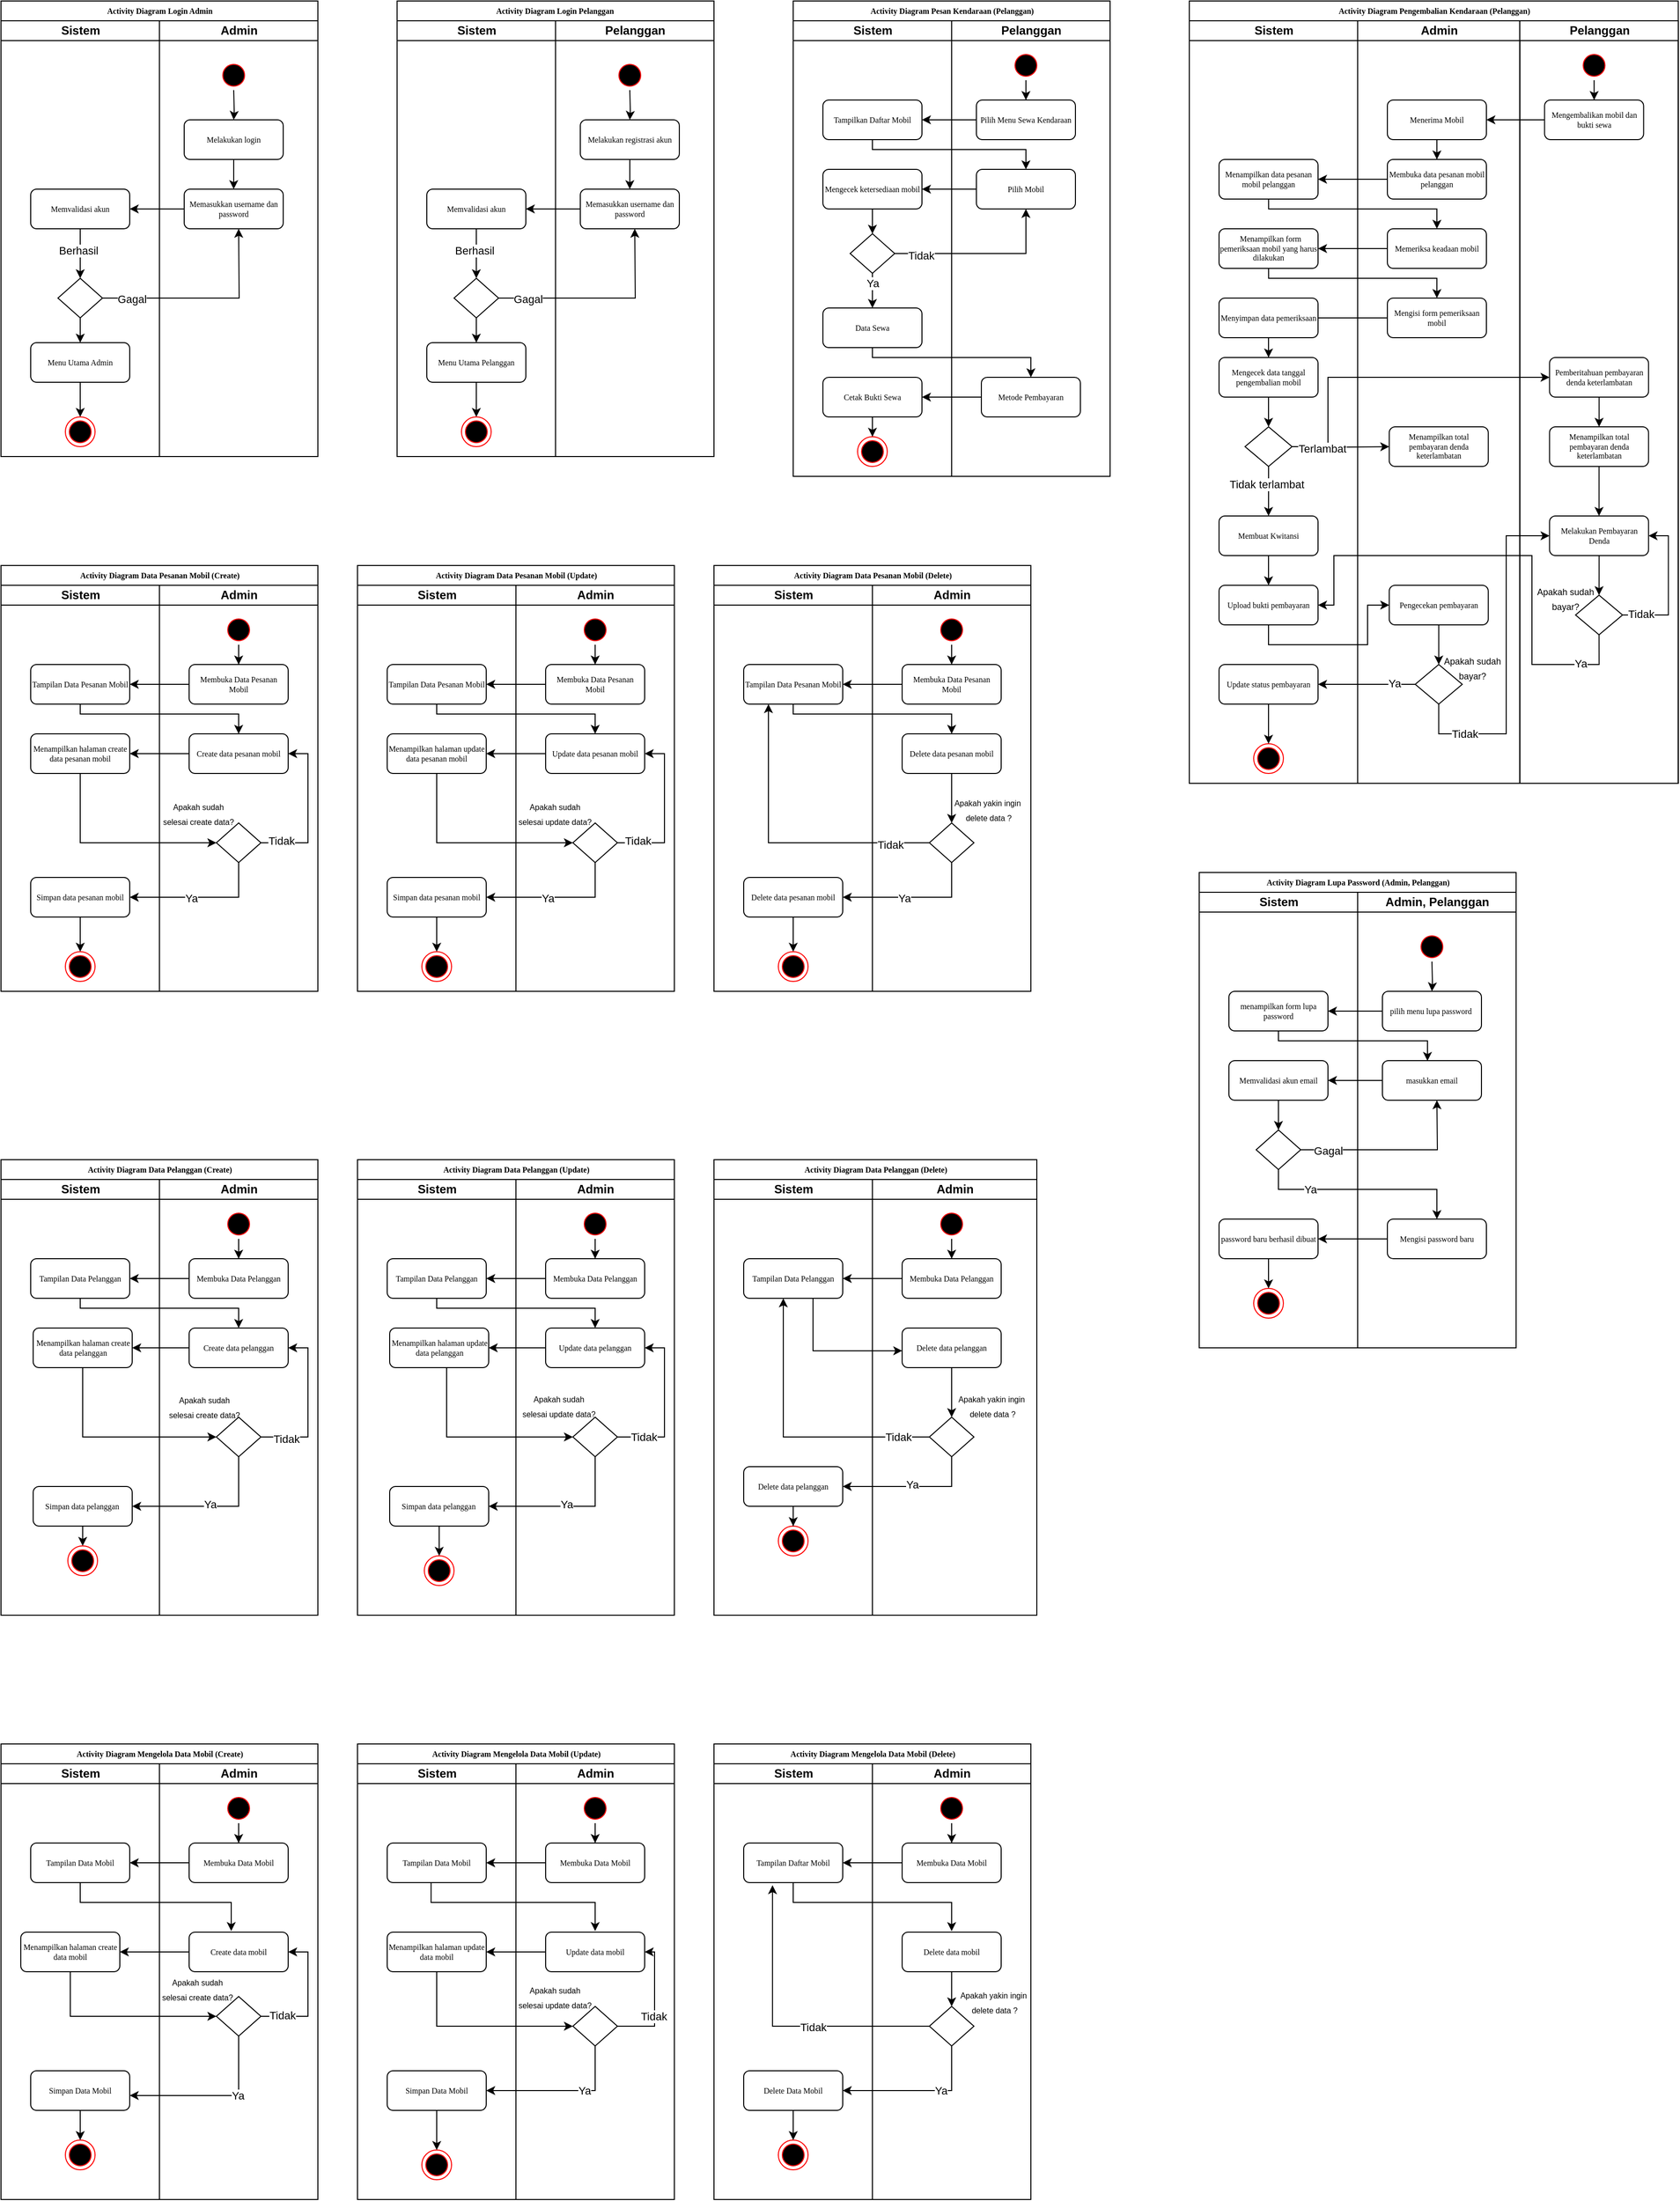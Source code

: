 <mxfile version="24.7.17">
  <diagram name="Activity Diagram" id="74e2e168-ea6b-b213-b513-2b3c1d86103e">
    <mxGraphModel dx="704" dy="2119" grid="1" gridSize="10" guides="1" tooltips="1" connect="1" arrows="1" fold="1" page="1" pageScale="1" pageWidth="1100" pageHeight="850" background="none" math="0" shadow="0">
      <root>
        <mxCell id="0" />
        <mxCell id="1" parent="0" />
        <mxCell id="77e6c97f196da883-1" value="Activity Diagram Login Admin" style="swimlane;html=1;childLayout=stackLayout;startSize=20;rounded=0;shadow=0;labelBackgroundColor=none;strokeWidth=1;fontFamily=Verdana;fontSize=8;align=center;" parent="1" vertex="1">
          <mxGeometry x="40" y="-1320" width="320" height="460" as="geometry" />
        </mxCell>
        <mxCell id="77e6c97f196da883-2" value="Sistem" style="swimlane;html=1;startSize=20;" parent="77e6c97f196da883-1" vertex="1">
          <mxGeometry y="20" width="160" height="440" as="geometry" />
        </mxCell>
        <mxCell id="lRHYsXjtXDdycnp0o3Fx-38" value="" style="edgeStyle=orthogonalEdgeStyle;rounded=0;orthogonalLoop=1;jettySize=auto;html=1;" parent="77e6c97f196da883-2" source="77e6c97f196da883-9" target="lRHYsXjtXDdycnp0o3Fx-37" edge="1">
          <mxGeometry relative="1" as="geometry" />
        </mxCell>
        <mxCell id="lRHYsXjtXDdycnp0o3Fx-41" value="Berhasil" style="edgeLabel;html=1;align=center;verticalAlign=middle;resizable=0;points=[];" parent="lRHYsXjtXDdycnp0o3Fx-38" vertex="1" connectable="0">
          <mxGeometry x="-0.15" y="-2" relative="1" as="geometry">
            <mxPoint as="offset" />
          </mxGeometry>
        </mxCell>
        <mxCell id="77e6c97f196da883-9" value="Memvalidasi akun" style="rounded=1;whiteSpace=wrap;html=1;shadow=0;labelBackgroundColor=none;strokeWidth=1;fontFamily=Verdana;fontSize=8;align=center;" parent="77e6c97f196da883-2" vertex="1">
          <mxGeometry x="30" y="170" width="100" height="40" as="geometry" />
        </mxCell>
        <mxCell id="lRHYsXjtXDdycnp0o3Fx-12" value="" style="edgeStyle=orthogonalEdgeStyle;rounded=0;orthogonalLoop=1;jettySize=auto;html=1;" parent="77e6c97f196da883-2" source="77e6c97f196da883-10" edge="1">
          <mxGeometry relative="1" as="geometry">
            <mxPoint x="80" y="400" as="targetPoint" />
          </mxGeometry>
        </mxCell>
        <mxCell id="77e6c97f196da883-10" value="Menu Utama Admin" style="rounded=1;whiteSpace=wrap;html=1;shadow=0;labelBackgroundColor=none;strokeWidth=1;fontFamily=Verdana;fontSize=8;align=center;" parent="77e6c97f196da883-2" vertex="1">
          <mxGeometry x="30" y="325" width="100" height="40" as="geometry" />
        </mxCell>
        <mxCell id="lRHYsXjtXDdycnp0o3Fx-46" style="edgeStyle=orthogonalEdgeStyle;rounded=0;orthogonalLoop=1;jettySize=auto;html=1;" parent="77e6c97f196da883-2" source="lRHYsXjtXDdycnp0o3Fx-37" target="77e6c97f196da883-10" edge="1">
          <mxGeometry relative="1" as="geometry" />
        </mxCell>
        <mxCell id="lRHYsXjtXDdycnp0o3Fx-37" value="" style="rhombus;whiteSpace=wrap;html=1;" parent="77e6c97f196da883-2" vertex="1">
          <mxGeometry x="57.5" y="260" width="45" height="40" as="geometry" />
        </mxCell>
        <mxCell id="5DnZMwM4dFeDvAwFSHyr-3" value="" style="ellipse;html=1;shape=endState;fillColor=#000000;strokeColor=#ff0000;" parent="77e6c97f196da883-2" vertex="1">
          <mxGeometry x="65" y="400" width="30" height="30" as="geometry" />
        </mxCell>
        <mxCell id="77e6c97f196da883-3" value="Admin" style="swimlane;html=1;startSize=20;" parent="77e6c97f196da883-1" vertex="1">
          <mxGeometry x="160" y="20" width="160" height="440" as="geometry" />
        </mxCell>
        <mxCell id="lRHYsXjtXDdycnp0o3Fx-7" value="Memasukkan username dan password" style="rounded=1;whiteSpace=wrap;html=1;shadow=0;labelBackgroundColor=none;strokeWidth=1;fontFamily=Verdana;fontSize=8;align=center;" parent="77e6c97f196da883-3" vertex="1">
          <mxGeometry x="25" y="170" width="100" height="40" as="geometry" />
        </mxCell>
        <mxCell id="lRHYsXjtXDdycnp0o3Fx-36" value="" style="edgeStyle=orthogonalEdgeStyle;rounded=0;orthogonalLoop=1;jettySize=auto;html=1;" parent="77e6c97f196da883-3" source="77e6c97f196da883-8" target="lRHYsXjtXDdycnp0o3Fx-7" edge="1">
          <mxGeometry relative="1" as="geometry" />
        </mxCell>
        <mxCell id="77e6c97f196da883-8" value="Melakukan login" style="rounded=1;whiteSpace=wrap;html=1;shadow=0;labelBackgroundColor=none;strokeWidth=1;fontFamily=Verdana;fontSize=8;align=center;" parent="77e6c97f196da883-3" vertex="1">
          <mxGeometry x="25" y="100" width="100" height="40" as="geometry" />
        </mxCell>
        <mxCell id="lRHYsXjtXDdycnp0o3Fx-5" value="" style="edgeStyle=orthogonalEdgeStyle;rounded=0;orthogonalLoop=1;jettySize=auto;html=1;" parent="77e6c97f196da883-3" target="77e6c97f196da883-8" edge="1">
          <mxGeometry relative="1" as="geometry">
            <mxPoint x="75" y="70" as="sourcePoint" />
          </mxGeometry>
        </mxCell>
        <mxCell id="5DnZMwM4dFeDvAwFSHyr-4" value="" style="ellipse;html=1;shape=startState;fillColor=#000000;strokeColor=#ff0000;" parent="77e6c97f196da883-3" vertex="1">
          <mxGeometry x="60" y="40" width="30" height="30" as="geometry" />
        </mxCell>
        <mxCell id="lRHYsXjtXDdycnp0o3Fx-9" value="" style="edgeStyle=orthogonalEdgeStyle;rounded=0;orthogonalLoop=1;jettySize=auto;html=1;" parent="77e6c97f196da883-1" source="lRHYsXjtXDdycnp0o3Fx-7" target="77e6c97f196da883-9" edge="1">
          <mxGeometry relative="1" as="geometry" />
        </mxCell>
        <mxCell id="lRHYsXjtXDdycnp0o3Fx-39" style="edgeStyle=orthogonalEdgeStyle;rounded=0;orthogonalLoop=1;jettySize=auto;html=1;" parent="77e6c97f196da883-1" source="lRHYsXjtXDdycnp0o3Fx-37" edge="1">
          <mxGeometry relative="1" as="geometry">
            <mxPoint x="240" y="230" as="targetPoint" />
          </mxGeometry>
        </mxCell>
        <mxCell id="lRHYsXjtXDdycnp0o3Fx-40" value="Gagal" style="edgeLabel;html=1;align=center;verticalAlign=middle;resizable=0;points=[];" parent="lRHYsXjtXDdycnp0o3Fx-39" vertex="1" connectable="0">
          <mxGeometry x="-0.714" y="-1" relative="1" as="geometry">
            <mxPoint as="offset" />
          </mxGeometry>
        </mxCell>
        <mxCell id="lRHYsXjtXDdycnp0o3Fx-13" value="Activity Diagram Mengelola Data Mobil (Create)" style="swimlane;html=1;childLayout=stackLayout;startSize=20;rounded=0;shadow=0;labelBackgroundColor=none;strokeWidth=1;fontFamily=Verdana;fontSize=8;align=center;" parent="1" vertex="1">
          <mxGeometry x="40" y="440" width="320" height="460" as="geometry" />
        </mxCell>
        <mxCell id="lRHYsXjtXDdycnp0o3Fx-23" value="Sistem" style="swimlane;html=1;startSize=20;" parent="lRHYsXjtXDdycnp0o3Fx-13" vertex="1">
          <mxGeometry y="20" width="160" height="440" as="geometry" />
        </mxCell>
        <mxCell id="lRHYsXjtXDdycnp0o3Fx-25" value="Tampilan Data Mobil" style="rounded=1;whiteSpace=wrap;html=1;shadow=0;labelBackgroundColor=none;strokeWidth=1;fontFamily=Verdana;fontSize=8;align=center;" parent="lRHYsXjtXDdycnp0o3Fx-23" vertex="1">
          <mxGeometry x="30" y="80" width="100" height="40" as="geometry" />
        </mxCell>
        <mxCell id="lRHYsXjtXDdycnp0o3Fx-35" value="Simpan Data Mobil" style="rounded=1;whiteSpace=wrap;html=1;shadow=0;labelBackgroundColor=none;strokeWidth=1;fontFamily=Verdana;fontSize=8;align=center;" parent="lRHYsXjtXDdycnp0o3Fx-23" vertex="1">
          <mxGeometry x="30" y="310" width="100" height="40" as="geometry" />
        </mxCell>
        <mxCell id="bX9VvE5_u_vbs2E1BugV-97" value="Menampilkan halaman create data mobil" style="rounded=1;whiteSpace=wrap;html=1;shadow=0;labelBackgroundColor=none;strokeWidth=1;fontFamily=Verdana;fontSize=8;align=center;" parent="lRHYsXjtXDdycnp0o3Fx-23" vertex="1">
          <mxGeometry x="20" y="170" width="100" height="40" as="geometry" />
        </mxCell>
        <mxCell id="5DnZMwM4dFeDvAwFSHyr-6" value="" style="ellipse;html=1;shape=endState;fillColor=#000000;strokeColor=#ff0000;" parent="lRHYsXjtXDdycnp0o3Fx-23" vertex="1">
          <mxGeometry x="65" y="380" width="30" height="30" as="geometry" />
        </mxCell>
        <mxCell id="lRHYsXjtXDdycnp0o3Fx-60" style="edgeStyle=orthogonalEdgeStyle;rounded=0;orthogonalLoop=1;jettySize=auto;html=1;entryX=0.5;entryY=0;entryDx=0;entryDy=0;" parent="lRHYsXjtXDdycnp0o3Fx-23" source="lRHYsXjtXDdycnp0o3Fx-35" target="5DnZMwM4dFeDvAwFSHyr-6" edge="1">
          <mxGeometry relative="1" as="geometry">
            <mxPoint x="-30.0" y="330" as="targetPoint" />
          </mxGeometry>
        </mxCell>
        <mxCell id="lRHYsXjtXDdycnp0o3Fx-47" value="Admin" style="swimlane;html=1;startSize=20;" parent="lRHYsXjtXDdycnp0o3Fx-13" vertex="1">
          <mxGeometry x="160" y="20" width="160" height="440" as="geometry" />
        </mxCell>
        <mxCell id="lRHYsXjtXDdycnp0o3Fx-49" value="Membuka Data Mobil" style="rounded=1;whiteSpace=wrap;html=1;shadow=0;labelBackgroundColor=none;strokeWidth=1;fontFamily=Verdana;fontSize=8;align=center;" parent="lRHYsXjtXDdycnp0o3Fx-47" vertex="1">
          <mxGeometry x="30" y="80" width="100" height="40" as="geometry" />
        </mxCell>
        <mxCell id="lRHYsXjtXDdycnp0o3Fx-52" value="Create data mobil" style="rounded=1;whiteSpace=wrap;html=1;shadow=0;labelBackgroundColor=none;strokeWidth=1;fontFamily=Verdana;fontSize=8;align=center;" parent="lRHYsXjtXDdycnp0o3Fx-47" vertex="1">
          <mxGeometry x="30" y="170" width="100" height="40" as="geometry" />
        </mxCell>
        <mxCell id="9JvGup9DWw_j9ejDb0ce-57" value="" style="edgeStyle=orthogonalEdgeStyle;rounded=0;orthogonalLoop=1;jettySize=auto;html=1;" parent="lRHYsXjtXDdycnp0o3Fx-47" source="5DnZMwM4dFeDvAwFSHyr-7" target="lRHYsXjtXDdycnp0o3Fx-49" edge="1">
          <mxGeometry relative="1" as="geometry" />
        </mxCell>
        <mxCell id="5DnZMwM4dFeDvAwFSHyr-7" value="" style="ellipse;html=1;shape=startState;fillColor=#000000;strokeColor=#ff0000;" parent="lRHYsXjtXDdycnp0o3Fx-47" vertex="1">
          <mxGeometry x="65" y="30" width="30" height="30" as="geometry" />
        </mxCell>
        <mxCell id="lRHYsXjtXDdycnp0o3Fx-31" value="" style="edgeStyle=orthogonalEdgeStyle;rounded=0;orthogonalLoop=1;jettySize=auto;html=1;entryX=0.425;entryY=-0.028;entryDx=0;entryDy=0;entryPerimeter=0;" parent="lRHYsXjtXDdycnp0o3Fx-47" source="lRHYsXjtXDdycnp0o3Fx-25" target="lRHYsXjtXDdycnp0o3Fx-52" edge="1">
          <mxGeometry relative="1" as="geometry">
            <Array as="points">
              <mxPoint x="-80" y="140" />
              <mxPoint x="73" y="140" />
            </Array>
          </mxGeometry>
        </mxCell>
        <mxCell id="lRHYsXjtXDdycnp0o3Fx-29" value="" style="rhombus;whiteSpace=wrap;html=1;" parent="lRHYsXjtXDdycnp0o3Fx-47" vertex="1">
          <mxGeometry x="57.5" y="235" width="45" height="40" as="geometry" />
        </mxCell>
        <mxCell id="lRHYsXjtXDdycnp0o3Fx-56" style="edgeStyle=orthogonalEdgeStyle;rounded=0;orthogonalLoop=1;jettySize=auto;html=1;entryX=1;entryY=0.5;entryDx=0;entryDy=0;" parent="lRHYsXjtXDdycnp0o3Fx-47" source="lRHYsXjtXDdycnp0o3Fx-29" target="lRHYsXjtXDdycnp0o3Fx-52" edge="1">
          <mxGeometry relative="1" as="geometry">
            <Array as="points">
              <mxPoint x="150" y="255" />
              <mxPoint x="150" y="190" />
            </Array>
            <mxPoint x="20" y="180" as="targetPoint" />
          </mxGeometry>
        </mxCell>
        <mxCell id="bX9VvE5_u_vbs2E1BugV-98" value="Tidak" style="edgeLabel;html=1;align=center;verticalAlign=middle;resizable=0;points=[];" parent="lRHYsXjtXDdycnp0o3Fx-56" vertex="1" connectable="0">
          <mxGeometry x="-0.685" y="1" relative="1" as="geometry">
            <mxPoint as="offset" />
          </mxGeometry>
        </mxCell>
        <mxCell id="lRHYsXjtXDdycnp0o3Fx-58" value="&lt;font style=&quot;font-size: 8px;&quot;&gt;Apakah sudah&lt;/font&gt;&lt;div&gt;&lt;font style=&quot;font-size: 8px;&quot;&gt;selesai create data?&lt;/font&gt;&lt;/div&gt;" style="text;html=1;align=center;verticalAlign=middle;resizable=0;points=[];autosize=1;strokeColor=none;fillColor=none;" parent="lRHYsXjtXDdycnp0o3Fx-47" vertex="1">
          <mxGeometry x="-12" y="207" width="100" height="40" as="geometry" />
        </mxCell>
        <mxCell id="lRHYsXjtXDdycnp0o3Fx-54" value="" style="edgeStyle=orthogonalEdgeStyle;rounded=0;orthogonalLoop=1;jettySize=auto;html=1;" parent="lRHYsXjtXDdycnp0o3Fx-13" source="lRHYsXjtXDdycnp0o3Fx-49" target="lRHYsXjtXDdycnp0o3Fx-25" edge="1">
          <mxGeometry relative="1" as="geometry" />
        </mxCell>
        <mxCell id="lRHYsXjtXDdycnp0o3Fx-32" value="" style="edgeStyle=orthogonalEdgeStyle;rounded=0;orthogonalLoop=1;jettySize=auto;html=1;" parent="lRHYsXjtXDdycnp0o3Fx-13" source="lRHYsXjtXDdycnp0o3Fx-29" target="lRHYsXjtXDdycnp0o3Fx-35" edge="1">
          <mxGeometry relative="1" as="geometry">
            <Array as="points">
              <mxPoint x="240" y="355" />
            </Array>
          </mxGeometry>
        </mxCell>
        <mxCell id="lRHYsXjtXDdycnp0o3Fx-33" value="Ya" style="edgeLabel;html=1;align=center;verticalAlign=middle;resizable=0;points=[];" parent="lRHYsXjtXDdycnp0o3Fx-32" vertex="1" connectable="0">
          <mxGeometry x="-0.279" relative="1" as="geometry">
            <mxPoint as="offset" />
          </mxGeometry>
        </mxCell>
        <mxCell id="bX9VvE5_u_vbs2E1BugV-99" style="edgeStyle=orthogonalEdgeStyle;rounded=0;orthogonalLoop=1;jettySize=auto;html=1;entryX=0;entryY=0.5;entryDx=0;entryDy=0;" parent="lRHYsXjtXDdycnp0o3Fx-13" source="bX9VvE5_u_vbs2E1BugV-97" target="lRHYsXjtXDdycnp0o3Fx-29" edge="1">
          <mxGeometry relative="1" as="geometry">
            <Array as="points">
              <mxPoint x="70" y="275" />
            </Array>
          </mxGeometry>
        </mxCell>
        <mxCell id="bX9VvE5_u_vbs2E1BugV-101" value="" style="edgeStyle=orthogonalEdgeStyle;rounded=0;orthogonalLoop=1;jettySize=auto;html=1;" parent="lRHYsXjtXDdycnp0o3Fx-13" source="lRHYsXjtXDdycnp0o3Fx-52" target="bX9VvE5_u_vbs2E1BugV-97" edge="1">
          <mxGeometry relative="1" as="geometry" />
        </mxCell>
        <mxCell id="lRHYsXjtXDdycnp0o3Fx-62" value="Activity Diagram Pesan Kendaraan (Pelanggan)" style="swimlane;html=1;childLayout=stackLayout;startSize=20;rounded=0;shadow=0;labelBackgroundColor=none;strokeWidth=1;fontFamily=Verdana;fontSize=8;align=center;" parent="1" vertex="1">
          <mxGeometry x="840" y="-1320" width="320" height="480" as="geometry" />
        </mxCell>
        <mxCell id="lRHYsXjtXDdycnp0o3Fx-63" value="Sistem" style="swimlane;html=1;startSize=20;" parent="lRHYsXjtXDdycnp0o3Fx-62" vertex="1">
          <mxGeometry y="20" width="160" height="460" as="geometry" />
        </mxCell>
        <mxCell id="lRHYsXjtXDdycnp0o3Fx-66" value="Data Sewa" style="rounded=1;whiteSpace=wrap;html=1;shadow=0;labelBackgroundColor=none;strokeWidth=1;fontFamily=Verdana;fontSize=8;align=center;" parent="lRHYsXjtXDdycnp0o3Fx-63" vertex="1">
          <mxGeometry x="30" y="290" width="100" height="40" as="geometry" />
        </mxCell>
        <mxCell id="ASpjcFkS6Nv6XC29Me2t-48" value="" style="edgeStyle=orthogonalEdgeStyle;rounded=0;orthogonalLoop=1;jettySize=auto;html=1;" parent="lRHYsXjtXDdycnp0o3Fx-63" source="lRHYsXjtXDdycnp0o3Fx-68" target="5DnZMwM4dFeDvAwFSHyr-10" edge="1">
          <mxGeometry relative="1" as="geometry" />
        </mxCell>
        <mxCell id="lRHYsXjtXDdycnp0o3Fx-68" value="Cetak Bukti Sewa" style="rounded=1;whiteSpace=wrap;html=1;shadow=0;labelBackgroundColor=none;strokeWidth=1;fontFamily=Verdana;fontSize=8;align=center;" parent="lRHYsXjtXDdycnp0o3Fx-63" vertex="1">
          <mxGeometry x="30" y="360" width="100" height="40" as="geometry" />
        </mxCell>
        <mxCell id="lRHYsXjtXDdycnp0o3Fx-81" value="Tampilkan Daftar Mobil" style="rounded=1;whiteSpace=wrap;html=1;shadow=0;labelBackgroundColor=none;strokeWidth=1;fontFamily=Verdana;fontSize=8;align=center;" parent="lRHYsXjtXDdycnp0o3Fx-63" vertex="1">
          <mxGeometry x="30" y="80" width="100" height="40" as="geometry" />
        </mxCell>
        <mxCell id="5DnZMwM4dFeDvAwFSHyr-10" value="" style="ellipse;html=1;shape=endState;fillColor=#000000;strokeColor=#ff0000;" parent="lRHYsXjtXDdycnp0o3Fx-63" vertex="1">
          <mxGeometry x="65" y="420" width="30" height="30" as="geometry" />
        </mxCell>
        <mxCell id="ASpjcFkS6Nv6XC29Me2t-4" value="" style="edgeStyle=orthogonalEdgeStyle;rounded=0;orthogonalLoop=1;jettySize=auto;html=1;" parent="lRHYsXjtXDdycnp0o3Fx-63" source="9JvGup9DWw_j9ejDb0ce-28" target="ASpjcFkS6Nv6XC29Me2t-3" edge="1">
          <mxGeometry relative="1" as="geometry" />
        </mxCell>
        <mxCell id="9JvGup9DWw_j9ejDb0ce-28" value="Mengecek ketersediaan mobil" style="rounded=1;whiteSpace=wrap;html=1;shadow=0;labelBackgroundColor=none;strokeWidth=1;fontFamily=Verdana;fontSize=8;align=center;" parent="lRHYsXjtXDdycnp0o3Fx-63" vertex="1">
          <mxGeometry x="30" y="150" width="100" height="40" as="geometry" />
        </mxCell>
        <mxCell id="ASpjcFkS6Nv6XC29Me2t-16" style="edgeStyle=orthogonalEdgeStyle;rounded=0;orthogonalLoop=1;jettySize=auto;html=1;entryX=0.5;entryY=0;entryDx=0;entryDy=0;" parent="lRHYsXjtXDdycnp0o3Fx-63" source="ASpjcFkS6Nv6XC29Me2t-3" target="lRHYsXjtXDdycnp0o3Fx-66" edge="1">
          <mxGeometry relative="1" as="geometry" />
        </mxCell>
        <mxCell id="ASpjcFkS6Nv6XC29Me2t-19" value="Ya" style="edgeLabel;html=1;align=center;verticalAlign=middle;resizable=0;points=[];" parent="ASpjcFkS6Nv6XC29Me2t-16" vertex="1" connectable="0">
          <mxGeometry x="-0.558" relative="1" as="geometry">
            <mxPoint as="offset" />
          </mxGeometry>
        </mxCell>
        <mxCell id="ASpjcFkS6Nv6XC29Me2t-3" value="" style="rhombus;whiteSpace=wrap;html=1;" parent="lRHYsXjtXDdycnp0o3Fx-63" vertex="1">
          <mxGeometry x="57.5" y="215" width="45" height="40" as="geometry" />
        </mxCell>
        <mxCell id="lRHYsXjtXDdycnp0o3Fx-83" value="" style="edgeStyle=orthogonalEdgeStyle;rounded=0;orthogonalLoop=1;jettySize=auto;html=1;" parent="lRHYsXjtXDdycnp0o3Fx-62" source="lRHYsXjtXDdycnp0o3Fx-76" target="lRHYsXjtXDdycnp0o3Fx-81" edge="1">
          <mxGeometry relative="1" as="geometry" />
        </mxCell>
        <mxCell id="lRHYsXjtXDdycnp0o3Fx-84" style="edgeStyle=orthogonalEdgeStyle;rounded=0;orthogonalLoop=1;jettySize=auto;html=1;entryX=0.5;entryY=0;entryDx=0;entryDy=0;" parent="lRHYsXjtXDdycnp0o3Fx-62" source="lRHYsXjtXDdycnp0o3Fx-81" target="lRHYsXjtXDdycnp0o3Fx-73" edge="1">
          <mxGeometry relative="1" as="geometry">
            <Array as="points">
              <mxPoint x="80" y="150" />
              <mxPoint x="235" y="150" />
            </Array>
          </mxGeometry>
        </mxCell>
        <mxCell id="lRHYsXjtXDdycnp0o3Fx-72" value="Pelanggan" style="swimlane;html=1;startSize=20;" parent="lRHYsXjtXDdycnp0o3Fx-62" vertex="1">
          <mxGeometry x="160" y="20" width="160" height="460" as="geometry">
            <mxRectangle x="160" y="20" width="40" height="480" as="alternateBounds" />
          </mxGeometry>
        </mxCell>
        <mxCell id="lRHYsXjtXDdycnp0o3Fx-73" value="Pilih Mobil" style="rounded=1;whiteSpace=wrap;html=1;shadow=0;labelBackgroundColor=none;strokeWidth=1;fontFamily=Verdana;fontSize=8;align=center;" parent="lRHYsXjtXDdycnp0o3Fx-72" vertex="1">
          <mxGeometry x="25" y="150" width="100" height="40" as="geometry" />
        </mxCell>
        <mxCell id="lRHYsXjtXDdycnp0o3Fx-76" value="Pilih Menu Sewa Kendaraan" style="rounded=1;whiteSpace=wrap;html=1;shadow=0;labelBackgroundColor=none;strokeWidth=1;fontFamily=Verdana;fontSize=8;align=center;" parent="lRHYsXjtXDdycnp0o3Fx-72" vertex="1">
          <mxGeometry x="25" y="80" width="100" height="40" as="geometry" />
        </mxCell>
        <mxCell id="lRHYsXjtXDdycnp0o3Fx-82" value="Metode Pembayaran" style="rounded=1;whiteSpace=wrap;html=1;shadow=0;labelBackgroundColor=none;strokeWidth=1;fontFamily=Verdana;fontSize=8;align=center;" parent="lRHYsXjtXDdycnp0o3Fx-72" vertex="1">
          <mxGeometry x="30" y="360" width="100" height="40" as="geometry" />
        </mxCell>
        <mxCell id="9JvGup9DWw_j9ejDb0ce-35" value="" style="edgeStyle=orthogonalEdgeStyle;rounded=0;orthogonalLoop=1;jettySize=auto;html=1;" parent="lRHYsXjtXDdycnp0o3Fx-72" source="5DnZMwM4dFeDvAwFSHyr-9" target="lRHYsXjtXDdycnp0o3Fx-76" edge="1">
          <mxGeometry relative="1" as="geometry" />
        </mxCell>
        <mxCell id="5DnZMwM4dFeDvAwFSHyr-9" value="" style="ellipse;html=1;shape=startState;fillColor=#000000;strokeColor=#ff0000;" parent="lRHYsXjtXDdycnp0o3Fx-72" vertex="1">
          <mxGeometry x="60" y="30" width="30" height="30" as="geometry" />
        </mxCell>
        <mxCell id="9JvGup9DWw_j9ejDb0ce-38" style="edgeStyle=orthogonalEdgeStyle;rounded=0;orthogonalLoop=1;jettySize=auto;html=1;entryX=1;entryY=0.5;entryDx=0;entryDy=0;" parent="lRHYsXjtXDdycnp0o3Fx-62" source="lRHYsXjtXDdycnp0o3Fx-82" target="lRHYsXjtXDdycnp0o3Fx-68" edge="1">
          <mxGeometry relative="1" as="geometry" />
        </mxCell>
        <mxCell id="9JvGup9DWw_j9ejDb0ce-52" style="edgeStyle=orthogonalEdgeStyle;rounded=0;orthogonalLoop=1;jettySize=auto;html=1;" parent="lRHYsXjtXDdycnp0o3Fx-62" source="lRHYsXjtXDdycnp0o3Fx-66" target="lRHYsXjtXDdycnp0o3Fx-82" edge="1">
          <mxGeometry relative="1" as="geometry">
            <Array as="points">
              <mxPoint x="80" y="360" />
              <mxPoint x="240" y="360" />
            </Array>
          </mxGeometry>
        </mxCell>
        <mxCell id="ASpjcFkS6Nv6XC29Me2t-2" value="" style="edgeStyle=orthogonalEdgeStyle;rounded=0;orthogonalLoop=1;jettySize=auto;html=1;" parent="lRHYsXjtXDdycnp0o3Fx-62" source="lRHYsXjtXDdycnp0o3Fx-73" target="9JvGup9DWw_j9ejDb0ce-28" edge="1">
          <mxGeometry relative="1" as="geometry" />
        </mxCell>
        <mxCell id="ASpjcFkS6Nv6XC29Me2t-11" style="edgeStyle=orthogonalEdgeStyle;rounded=0;orthogonalLoop=1;jettySize=auto;html=1;entryX=0.5;entryY=1;entryDx=0;entryDy=0;" parent="lRHYsXjtXDdycnp0o3Fx-62" source="ASpjcFkS6Nv6XC29Me2t-3" target="lRHYsXjtXDdycnp0o3Fx-73" edge="1">
          <mxGeometry relative="1" as="geometry" />
        </mxCell>
        <mxCell id="ASpjcFkS6Nv6XC29Me2t-18" value="Tidak" style="edgeLabel;html=1;align=center;verticalAlign=middle;resizable=0;points=[];" parent="ASpjcFkS6Nv6XC29Me2t-11" vertex="1" connectable="0">
          <mxGeometry x="-0.701" y="-2" relative="1" as="geometry">
            <mxPoint as="offset" />
          </mxGeometry>
        </mxCell>
        <mxCell id="9JvGup9DWw_j9ejDb0ce-1" value="Activity Diagram Login Pelanggan&amp;nbsp;" style="swimlane;html=1;childLayout=stackLayout;startSize=20;rounded=0;shadow=0;labelBackgroundColor=none;strokeWidth=1;fontFamily=Verdana;fontSize=8;align=center;" parent="1" vertex="1">
          <mxGeometry x="440" y="-1320" width="320" height="460" as="geometry" />
        </mxCell>
        <mxCell id="9JvGup9DWw_j9ejDb0ce-2" value="Sistem" style="swimlane;html=1;startSize=20;" parent="9JvGup9DWw_j9ejDb0ce-1" vertex="1">
          <mxGeometry y="20" width="160" height="440" as="geometry" />
        </mxCell>
        <mxCell id="9JvGup9DWw_j9ejDb0ce-3" value="" style="edgeStyle=orthogonalEdgeStyle;rounded=0;orthogonalLoop=1;jettySize=auto;html=1;" parent="9JvGup9DWw_j9ejDb0ce-2" source="9JvGup9DWw_j9ejDb0ce-5" target="9JvGup9DWw_j9ejDb0ce-9" edge="1">
          <mxGeometry relative="1" as="geometry" />
        </mxCell>
        <mxCell id="9JvGup9DWw_j9ejDb0ce-4" value="Berhasil" style="edgeLabel;html=1;align=center;verticalAlign=middle;resizable=0;points=[];" parent="9JvGup9DWw_j9ejDb0ce-3" vertex="1" connectable="0">
          <mxGeometry x="-0.15" y="-2" relative="1" as="geometry">
            <mxPoint as="offset" />
          </mxGeometry>
        </mxCell>
        <mxCell id="9JvGup9DWw_j9ejDb0ce-5" value="Memvalidasi akun" style="rounded=1;whiteSpace=wrap;html=1;shadow=0;labelBackgroundColor=none;strokeWidth=1;fontFamily=Verdana;fontSize=8;align=center;" parent="9JvGup9DWw_j9ejDb0ce-2" vertex="1">
          <mxGeometry x="30" y="170" width="100" height="40" as="geometry" />
        </mxCell>
        <mxCell id="9JvGup9DWw_j9ejDb0ce-6" value="" style="edgeStyle=orthogonalEdgeStyle;rounded=0;orthogonalLoop=1;jettySize=auto;html=1;" parent="9JvGup9DWw_j9ejDb0ce-2" source="9JvGup9DWw_j9ejDb0ce-7" edge="1">
          <mxGeometry relative="1" as="geometry">
            <mxPoint x="80" y="400" as="targetPoint" />
          </mxGeometry>
        </mxCell>
        <mxCell id="9JvGup9DWw_j9ejDb0ce-7" value="Menu Utama Pelanggan" style="rounded=1;whiteSpace=wrap;html=1;shadow=0;labelBackgroundColor=none;strokeWidth=1;fontFamily=Verdana;fontSize=8;align=center;" parent="9JvGup9DWw_j9ejDb0ce-2" vertex="1">
          <mxGeometry x="30" y="325" width="100" height="40" as="geometry" />
        </mxCell>
        <mxCell id="9JvGup9DWw_j9ejDb0ce-8" style="edgeStyle=orthogonalEdgeStyle;rounded=0;orthogonalLoop=1;jettySize=auto;html=1;" parent="9JvGup9DWw_j9ejDb0ce-2" source="9JvGup9DWw_j9ejDb0ce-9" target="9JvGup9DWw_j9ejDb0ce-7" edge="1">
          <mxGeometry relative="1" as="geometry" />
        </mxCell>
        <mxCell id="9JvGup9DWw_j9ejDb0ce-9" value="" style="rhombus;whiteSpace=wrap;html=1;" parent="9JvGup9DWw_j9ejDb0ce-2" vertex="1">
          <mxGeometry x="57.5" y="260" width="45" height="40" as="geometry" />
        </mxCell>
        <mxCell id="9JvGup9DWw_j9ejDb0ce-10" value="" style="ellipse;html=1;shape=endState;fillColor=#000000;strokeColor=#ff0000;" parent="9JvGup9DWw_j9ejDb0ce-2" vertex="1">
          <mxGeometry x="65" y="400" width="30" height="30" as="geometry" />
        </mxCell>
        <mxCell id="9JvGup9DWw_j9ejDb0ce-11" value="Pelanggan" style="swimlane;html=1;startSize=20;" parent="9JvGup9DWw_j9ejDb0ce-1" vertex="1">
          <mxGeometry x="160" y="20" width="160" height="440" as="geometry" />
        </mxCell>
        <mxCell id="9JvGup9DWw_j9ejDb0ce-12" value="Memasukkan username dan password" style="rounded=1;whiteSpace=wrap;html=1;shadow=0;labelBackgroundColor=none;strokeWidth=1;fontFamily=Verdana;fontSize=8;align=center;" parent="9JvGup9DWw_j9ejDb0ce-11" vertex="1">
          <mxGeometry x="25" y="170" width="100" height="40" as="geometry" />
        </mxCell>
        <mxCell id="9JvGup9DWw_j9ejDb0ce-13" value="" style="edgeStyle=orthogonalEdgeStyle;rounded=0;orthogonalLoop=1;jettySize=auto;html=1;" parent="9JvGup9DWw_j9ejDb0ce-11" source="9JvGup9DWw_j9ejDb0ce-14" target="9JvGup9DWw_j9ejDb0ce-12" edge="1">
          <mxGeometry relative="1" as="geometry" />
        </mxCell>
        <mxCell id="9JvGup9DWw_j9ejDb0ce-14" value="Melakukan registrasi akun" style="rounded=1;whiteSpace=wrap;html=1;shadow=0;labelBackgroundColor=none;strokeWidth=1;fontFamily=Verdana;fontSize=8;align=center;" parent="9JvGup9DWw_j9ejDb0ce-11" vertex="1">
          <mxGeometry x="25" y="100" width="100" height="40" as="geometry" />
        </mxCell>
        <mxCell id="9JvGup9DWw_j9ejDb0ce-15" value="" style="edgeStyle=orthogonalEdgeStyle;rounded=0;orthogonalLoop=1;jettySize=auto;html=1;" parent="9JvGup9DWw_j9ejDb0ce-11" target="9JvGup9DWw_j9ejDb0ce-14" edge="1">
          <mxGeometry relative="1" as="geometry">
            <mxPoint x="75" y="70" as="sourcePoint" />
          </mxGeometry>
        </mxCell>
        <mxCell id="9JvGup9DWw_j9ejDb0ce-16" value="" style="ellipse;html=1;shape=startState;fillColor=#000000;strokeColor=#ff0000;" parent="9JvGup9DWw_j9ejDb0ce-11" vertex="1">
          <mxGeometry x="60" y="40" width="30" height="30" as="geometry" />
        </mxCell>
        <mxCell id="9JvGup9DWw_j9ejDb0ce-17" value="" style="edgeStyle=orthogonalEdgeStyle;rounded=0;orthogonalLoop=1;jettySize=auto;html=1;" parent="9JvGup9DWw_j9ejDb0ce-1" source="9JvGup9DWw_j9ejDb0ce-12" target="9JvGup9DWw_j9ejDb0ce-5" edge="1">
          <mxGeometry relative="1" as="geometry" />
        </mxCell>
        <mxCell id="9JvGup9DWw_j9ejDb0ce-18" style="edgeStyle=orthogonalEdgeStyle;rounded=0;orthogonalLoop=1;jettySize=auto;html=1;" parent="9JvGup9DWw_j9ejDb0ce-1" source="9JvGup9DWw_j9ejDb0ce-9" edge="1">
          <mxGeometry relative="1" as="geometry">
            <mxPoint x="240" y="230" as="targetPoint" />
          </mxGeometry>
        </mxCell>
        <mxCell id="9JvGup9DWw_j9ejDb0ce-19" value="Gagal" style="edgeLabel;html=1;align=center;verticalAlign=middle;resizable=0;points=[];" parent="9JvGup9DWw_j9ejDb0ce-18" vertex="1" connectable="0">
          <mxGeometry x="-0.714" y="-1" relative="1" as="geometry">
            <mxPoint as="offset" />
          </mxGeometry>
        </mxCell>
        <mxCell id="9JvGup9DWw_j9ejDb0ce-109" value="Activity Diagram Data Pesanan Mobil (Create)" style="swimlane;html=1;childLayout=stackLayout;startSize=20;rounded=0;shadow=0;labelBackgroundColor=none;strokeWidth=1;fontFamily=Verdana;fontSize=8;align=center;" parent="1" vertex="1">
          <mxGeometry x="40" y="-750" width="320" height="430" as="geometry" />
        </mxCell>
        <mxCell id="9JvGup9DWw_j9ejDb0ce-114" value="Sistem" style="swimlane;html=1;startSize=20;" parent="9JvGup9DWw_j9ejDb0ce-109" vertex="1">
          <mxGeometry y="20" width="160" height="410" as="geometry" />
        </mxCell>
        <mxCell id="9JvGup9DWw_j9ejDb0ce-115" value="Tampilan Data Pesanan&amp;nbsp;Mobil" style="rounded=1;whiteSpace=wrap;html=1;shadow=0;labelBackgroundColor=none;strokeWidth=1;fontFamily=Verdana;fontSize=8;align=center;" parent="9JvGup9DWw_j9ejDb0ce-114" vertex="1">
          <mxGeometry x="30" y="80" width="100" height="40" as="geometry" />
        </mxCell>
        <mxCell id="bX9VvE5_u_vbs2E1BugV-310" style="edgeStyle=orthogonalEdgeStyle;rounded=0;orthogonalLoop=1;jettySize=auto;html=1;entryX=0.5;entryY=0;entryDx=0;entryDy=0;" parent="9JvGup9DWw_j9ejDb0ce-114" source="9JvGup9DWw_j9ejDb0ce-117" target="9JvGup9DWw_j9ejDb0ce-113" edge="1">
          <mxGeometry relative="1" as="geometry" />
        </mxCell>
        <mxCell id="9JvGup9DWw_j9ejDb0ce-117" value="Simpan data pesanan mobil" style="rounded=1;whiteSpace=wrap;html=1;shadow=0;labelBackgroundColor=none;strokeWidth=1;fontFamily=Verdana;fontSize=8;align=center;" parent="9JvGup9DWw_j9ejDb0ce-114" vertex="1">
          <mxGeometry x="30" y="295" width="100" height="40" as="geometry" />
        </mxCell>
        <mxCell id="ASpjcFkS6Nv6XC29Me2t-20" value="Menampilkan halaman create data pesanan mobil" style="rounded=1;whiteSpace=wrap;html=1;shadow=0;labelBackgroundColor=none;strokeWidth=1;fontFamily=Verdana;fontSize=8;align=center;" parent="9JvGup9DWw_j9ejDb0ce-114" vertex="1">
          <mxGeometry x="30" y="150" width="100" height="40" as="geometry" />
        </mxCell>
        <mxCell id="9JvGup9DWw_j9ejDb0ce-113" value="" style="ellipse;html=1;shape=endState;fillColor=#000000;strokeColor=#ff0000;" parent="9JvGup9DWw_j9ejDb0ce-114" vertex="1">
          <mxGeometry x="65" y="370" width="30" height="30" as="geometry" />
        </mxCell>
        <mxCell id="9JvGup9DWw_j9ejDb0ce-121" value="Admin" style="swimlane;html=1;startSize=20;" parent="9JvGup9DWw_j9ejDb0ce-109" vertex="1">
          <mxGeometry x="160" y="20" width="160" height="410" as="geometry" />
        </mxCell>
        <mxCell id="9JvGup9DWw_j9ejDb0ce-122" value="Membuka Data Pesanan Mobil" style="rounded=1;whiteSpace=wrap;html=1;shadow=0;labelBackgroundColor=none;strokeWidth=1;fontFamily=Verdana;fontSize=8;align=center;" parent="9JvGup9DWw_j9ejDb0ce-121" vertex="1">
          <mxGeometry x="30" y="80" width="100" height="40" as="geometry" />
        </mxCell>
        <mxCell id="9JvGup9DWw_j9ejDb0ce-123" value="Create data pesanan mobil" style="rounded=1;whiteSpace=wrap;html=1;shadow=0;labelBackgroundColor=none;strokeWidth=1;fontFamily=Verdana;fontSize=8;align=center;" parent="9JvGup9DWw_j9ejDb0ce-121" vertex="1">
          <mxGeometry x="30" y="150" width="100" height="40" as="geometry" />
        </mxCell>
        <mxCell id="9JvGup9DWw_j9ejDb0ce-124" value="" style="edgeStyle=orthogonalEdgeStyle;rounded=0;orthogonalLoop=1;jettySize=auto;html=1;" parent="9JvGup9DWw_j9ejDb0ce-121" source="9JvGup9DWw_j9ejDb0ce-125" target="9JvGup9DWw_j9ejDb0ce-122" edge="1">
          <mxGeometry relative="1" as="geometry" />
        </mxCell>
        <mxCell id="9JvGup9DWw_j9ejDb0ce-125" value="" style="ellipse;html=1;shape=startState;fillColor=#000000;strokeColor=#ff0000;" parent="9JvGup9DWw_j9ejDb0ce-121" vertex="1">
          <mxGeometry x="65" y="30" width="30" height="30" as="geometry" />
        </mxCell>
        <mxCell id="bX9VvE5_u_vbs2E1BugV-303" value="" style="rhombus;whiteSpace=wrap;html=1;" parent="9JvGup9DWw_j9ejDb0ce-121" vertex="1">
          <mxGeometry x="57.5" y="240" width="45" height="40" as="geometry" />
        </mxCell>
        <mxCell id="9JvGup9DWw_j9ejDb0ce-120" value="&lt;font style=&quot;font-size: 8px;&quot;&gt;Apakah sudah&lt;/font&gt;&lt;div&gt;&lt;font style=&quot;font-size: 8px;&quot;&gt;selesai create data?&lt;/font&gt;&lt;/div&gt;" style="text;html=1;align=center;verticalAlign=middle;resizable=0;points=[];autosize=1;strokeColor=none;fillColor=none;" parent="9JvGup9DWw_j9ejDb0ce-121" vertex="1">
          <mxGeometry x="-11" y="210" width="100" height="40" as="geometry" />
        </mxCell>
        <mxCell id="bX9VvE5_u_vbs2E1BugV-306" style="edgeStyle=orthogonalEdgeStyle;rounded=0;orthogonalLoop=1;jettySize=auto;html=1;" parent="9JvGup9DWw_j9ejDb0ce-121" source="bX9VvE5_u_vbs2E1BugV-303" target="9JvGup9DWw_j9ejDb0ce-123" edge="1">
          <mxGeometry relative="1" as="geometry">
            <Array as="points">
              <mxPoint x="150" y="260" />
              <mxPoint x="150" y="170" />
            </Array>
          </mxGeometry>
        </mxCell>
        <mxCell id="bX9VvE5_u_vbs2E1BugV-309" value="Tidak" style="edgeLabel;html=1;align=center;verticalAlign=middle;resizable=0;points=[];" parent="bX9VvE5_u_vbs2E1BugV-306" vertex="1" connectable="0">
          <mxGeometry x="-0.738" y="2" relative="1" as="geometry">
            <mxPoint as="offset" />
          </mxGeometry>
        </mxCell>
        <mxCell id="bX9VvE5_u_vbs2E1BugV-307" style="edgeStyle=orthogonalEdgeStyle;rounded=0;orthogonalLoop=1;jettySize=auto;html=1;entryX=1;entryY=0.75;entryDx=0;entryDy=0;" parent="9JvGup9DWw_j9ejDb0ce-121" edge="1">
          <mxGeometry relative="1" as="geometry">
            <mxPoint x="80" y="280" as="sourcePoint" />
            <mxPoint x="-30" y="315" as="targetPoint" />
            <Array as="points">
              <mxPoint x="80" y="315" />
            </Array>
          </mxGeometry>
        </mxCell>
        <mxCell id="bX9VvE5_u_vbs2E1BugV-308" value="Ya" style="edgeLabel;html=1;align=center;verticalAlign=middle;resizable=0;points=[];" parent="bX9VvE5_u_vbs2E1BugV-307" vertex="1" connectable="0">
          <mxGeometry x="0.145" y="1" relative="1" as="geometry">
            <mxPoint as="offset" />
          </mxGeometry>
        </mxCell>
        <mxCell id="9JvGup9DWw_j9ejDb0ce-126" value="" style="edgeStyle=orthogonalEdgeStyle;rounded=0;orthogonalLoop=1;jettySize=auto;html=1;" parent="9JvGup9DWw_j9ejDb0ce-109" source="9JvGup9DWw_j9ejDb0ce-122" target="9JvGup9DWw_j9ejDb0ce-115" edge="1">
          <mxGeometry relative="1" as="geometry" />
        </mxCell>
        <mxCell id="9JvGup9DWw_j9ejDb0ce-136" style="edgeStyle=orthogonalEdgeStyle;rounded=0;orthogonalLoop=1;jettySize=auto;html=1;entryX=0.5;entryY=0;entryDx=0;entryDy=0;" parent="9JvGup9DWw_j9ejDb0ce-109" source="9JvGup9DWw_j9ejDb0ce-115" target="9JvGup9DWw_j9ejDb0ce-123" edge="1">
          <mxGeometry relative="1" as="geometry">
            <Array as="points">
              <mxPoint x="240" y="150" />
              <mxPoint x="400" y="150" />
            </Array>
          </mxGeometry>
        </mxCell>
        <mxCell id="ASpjcFkS6Nv6XC29Me2t-21" value="" style="edgeStyle=orthogonalEdgeStyle;rounded=0;orthogonalLoop=1;jettySize=auto;html=1;" parent="9JvGup9DWw_j9ejDb0ce-109" source="9JvGup9DWw_j9ejDb0ce-123" target="ASpjcFkS6Nv6XC29Me2t-20" edge="1">
          <mxGeometry relative="1" as="geometry" />
        </mxCell>
        <mxCell id="bX9VvE5_u_vbs2E1BugV-304" style="edgeStyle=orthogonalEdgeStyle;rounded=0;orthogonalLoop=1;jettySize=auto;html=1;entryX=0;entryY=0.5;entryDx=0;entryDy=0;" parent="9JvGup9DWw_j9ejDb0ce-109" source="ASpjcFkS6Nv6XC29Me2t-20" target="bX9VvE5_u_vbs2E1BugV-303" edge="1">
          <mxGeometry relative="1" as="geometry">
            <Array as="points">
              <mxPoint x="80" y="280" />
            </Array>
          </mxGeometry>
        </mxCell>
        <mxCell id="9JvGup9DWw_j9ejDb0ce-138" value="Activity Diagram Data Pelanggan (Create)" style="swimlane;html=1;childLayout=stackLayout;startSize=20;rounded=0;shadow=0;labelBackgroundColor=none;strokeWidth=1;fontFamily=Verdana;fontSize=8;align=center;" parent="1" vertex="1">
          <mxGeometry x="40" y="-150" width="320" height="460" as="geometry" />
        </mxCell>
        <mxCell id="9JvGup9DWw_j9ejDb0ce-143" value="Sistem" style="swimlane;html=1;startSize=20;" parent="9JvGup9DWw_j9ejDb0ce-138" vertex="1">
          <mxGeometry y="20" width="160" height="440" as="geometry" />
        </mxCell>
        <mxCell id="9JvGup9DWw_j9ejDb0ce-144" value="Tampilan Data Pelanggan" style="rounded=1;whiteSpace=wrap;html=1;shadow=0;labelBackgroundColor=none;strokeWidth=1;fontFamily=Verdana;fontSize=8;align=center;" parent="9JvGup9DWw_j9ejDb0ce-143" vertex="1">
          <mxGeometry x="30" y="80" width="100" height="40" as="geometry" />
        </mxCell>
        <mxCell id="bX9VvE5_u_vbs2E1BugV-244" style="edgeStyle=orthogonalEdgeStyle;rounded=0;orthogonalLoop=1;jettySize=auto;html=1;" parent="9JvGup9DWw_j9ejDb0ce-143" source="9JvGup9DWw_j9ejDb0ce-174" edge="1">
          <mxGeometry relative="1" as="geometry">
            <mxPoint x="82.5" y="370" as="targetPoint" />
          </mxGeometry>
        </mxCell>
        <mxCell id="9JvGup9DWw_j9ejDb0ce-174" value="Simpan data pelanggan&amp;nbsp;" style="rounded=1;whiteSpace=wrap;html=1;shadow=0;labelBackgroundColor=none;strokeWidth=1;fontFamily=Verdana;fontSize=8;align=center;" parent="9JvGup9DWw_j9ejDb0ce-143" vertex="1">
          <mxGeometry x="32.5" y="310" width="100" height="40" as="geometry" />
        </mxCell>
        <mxCell id="bX9VvE5_u_vbs2E1BugV-2" value="Menampilkan halaman create data pelanggan" style="rounded=1;whiteSpace=wrap;html=1;shadow=0;labelBackgroundColor=none;strokeWidth=1;fontFamily=Verdana;fontSize=8;align=center;" parent="9JvGup9DWw_j9ejDb0ce-143" vertex="1">
          <mxGeometry x="32.5" y="150" width="100" height="40" as="geometry" />
        </mxCell>
        <mxCell id="9JvGup9DWw_j9ejDb0ce-142" value="" style="ellipse;html=1;shape=endState;fillColor=#000000;strokeColor=#ff0000;" parent="9JvGup9DWw_j9ejDb0ce-143" vertex="1">
          <mxGeometry x="67.5" y="370" width="30" height="30" as="geometry" />
        </mxCell>
        <mxCell id="9JvGup9DWw_j9ejDb0ce-147" value="Admin" style="swimlane;html=1;startSize=20;" parent="9JvGup9DWw_j9ejDb0ce-138" vertex="1">
          <mxGeometry x="160" y="20" width="160" height="440" as="geometry" />
        </mxCell>
        <mxCell id="9JvGup9DWw_j9ejDb0ce-148" value="Membuka Data Pelanggan" style="rounded=1;whiteSpace=wrap;html=1;shadow=0;labelBackgroundColor=none;strokeWidth=1;fontFamily=Verdana;fontSize=8;align=center;" parent="9JvGup9DWw_j9ejDb0ce-147" vertex="1">
          <mxGeometry x="30" y="80" width="100" height="40" as="geometry" />
        </mxCell>
        <mxCell id="9JvGup9DWw_j9ejDb0ce-150" value="Create data pelanggan" style="rounded=1;whiteSpace=wrap;html=1;shadow=0;labelBackgroundColor=none;strokeWidth=1;fontFamily=Verdana;fontSize=8;align=center;" parent="9JvGup9DWw_j9ejDb0ce-147" vertex="1">
          <mxGeometry x="30" y="150" width="100" height="40" as="geometry" />
        </mxCell>
        <mxCell id="9JvGup9DWw_j9ejDb0ce-151" value="" style="edgeStyle=orthogonalEdgeStyle;rounded=0;orthogonalLoop=1;jettySize=auto;html=1;" parent="9JvGup9DWw_j9ejDb0ce-147" source="9JvGup9DWw_j9ejDb0ce-152" target="9JvGup9DWw_j9ejDb0ce-148" edge="1">
          <mxGeometry relative="1" as="geometry" />
        </mxCell>
        <mxCell id="9JvGup9DWw_j9ejDb0ce-152" value="" style="ellipse;html=1;shape=startState;fillColor=#000000;strokeColor=#ff0000;" parent="9JvGup9DWw_j9ejDb0ce-147" vertex="1">
          <mxGeometry x="65" y="30" width="30" height="30" as="geometry" />
        </mxCell>
        <mxCell id="9JvGup9DWw_j9ejDb0ce-159" style="edgeStyle=orthogonalEdgeStyle;rounded=0;orthogonalLoop=1;jettySize=auto;html=1;entryX=0.5;entryY=0;entryDx=0;entryDy=0;" parent="9JvGup9DWw_j9ejDb0ce-147" source="9JvGup9DWw_j9ejDb0ce-144" target="9JvGup9DWw_j9ejDb0ce-150" edge="1">
          <mxGeometry relative="1" as="geometry">
            <Array as="points">
              <mxPoint x="-80" y="130" />
              <mxPoint x="80" y="130" />
              <mxPoint x="80" y="140" />
              <mxPoint x="80" y="140" />
            </Array>
          </mxGeometry>
        </mxCell>
        <mxCell id="9JvGup9DWw_j9ejDb0ce-173" value="&lt;font style=&quot;font-size: 8px;&quot;&gt;Apakah sudah&lt;/font&gt;&lt;div&gt;&lt;font style=&quot;font-size: 8px;&quot;&gt;selesai create data?&lt;/font&gt;&lt;/div&gt;" style="text;html=1;align=center;verticalAlign=middle;resizable=0;points=[];autosize=1;strokeColor=none;fillColor=none;" parent="9JvGup9DWw_j9ejDb0ce-147" vertex="1">
          <mxGeometry x="-5" y="209" width="100" height="40" as="geometry" />
        </mxCell>
        <mxCell id="9JvGup9DWw_j9ejDb0ce-172" value="" style="rhombus;whiteSpace=wrap;html=1;" parent="9JvGup9DWw_j9ejDb0ce-147" vertex="1">
          <mxGeometry x="57.5" y="240" width="45" height="40" as="geometry" />
        </mxCell>
        <mxCell id="9JvGup9DWw_j9ejDb0ce-177" style="edgeStyle=orthogonalEdgeStyle;rounded=0;orthogonalLoop=1;jettySize=auto;html=1;entryX=1;entryY=0.5;entryDx=0;entryDy=0;endArrow=none;endFill=0;startArrow=classic;startFill=1;" parent="9JvGup9DWw_j9ejDb0ce-147" source="9JvGup9DWw_j9ejDb0ce-150" target="9JvGup9DWw_j9ejDb0ce-172" edge="1">
          <mxGeometry relative="1" as="geometry">
            <Array as="points">
              <mxPoint x="150" y="170" />
              <mxPoint x="150" y="260" />
            </Array>
          </mxGeometry>
        </mxCell>
        <mxCell id="bX9VvE5_u_vbs2E1BugV-17" value="Tidak" style="edgeLabel;html=1;align=center;verticalAlign=middle;resizable=0;points=[];" parent="9JvGup9DWw_j9ejDb0ce-177" vertex="1" connectable="0">
          <mxGeometry x="0.678" y="2" relative="1" as="geometry">
            <mxPoint as="offset" />
          </mxGeometry>
        </mxCell>
        <mxCell id="9JvGup9DWw_j9ejDb0ce-155" value="" style="edgeStyle=orthogonalEdgeStyle;rounded=0;orthogonalLoop=1;jettySize=auto;html=1;" parent="9JvGup9DWw_j9ejDb0ce-138" source="9JvGup9DWw_j9ejDb0ce-148" target="9JvGup9DWw_j9ejDb0ce-144" edge="1">
          <mxGeometry relative="1" as="geometry" />
        </mxCell>
        <mxCell id="bX9VvE5_u_vbs2E1BugV-3" value="" style="edgeStyle=orthogonalEdgeStyle;rounded=0;orthogonalLoop=1;jettySize=auto;html=1;" parent="9JvGup9DWw_j9ejDb0ce-138" source="9JvGup9DWw_j9ejDb0ce-150" target="bX9VvE5_u_vbs2E1BugV-2" edge="1">
          <mxGeometry relative="1" as="geometry" />
        </mxCell>
        <mxCell id="9JvGup9DWw_j9ejDb0ce-176" value="" style="edgeStyle=orthogonalEdgeStyle;rounded=0;orthogonalLoop=1;jettySize=auto;html=1;" parent="9JvGup9DWw_j9ejDb0ce-138" source="9JvGup9DWw_j9ejDb0ce-172" target="9JvGup9DWw_j9ejDb0ce-174" edge="1">
          <mxGeometry relative="1" as="geometry">
            <Array as="points">
              <mxPoint x="240" y="350" />
            </Array>
          </mxGeometry>
        </mxCell>
        <mxCell id="9JvGup9DWw_j9ejDb0ce-181" value="Ya" style="edgeLabel;html=1;align=center;verticalAlign=middle;resizable=0;points=[];" parent="9JvGup9DWw_j9ejDb0ce-176" vertex="1" connectable="0">
          <mxGeometry y="-2" relative="1" as="geometry">
            <mxPoint as="offset" />
          </mxGeometry>
        </mxCell>
        <mxCell id="bX9VvE5_u_vbs2E1BugV-18" style="edgeStyle=orthogonalEdgeStyle;rounded=0;orthogonalLoop=1;jettySize=auto;html=1;entryX=0;entryY=0.5;entryDx=0;entryDy=0;" parent="9JvGup9DWw_j9ejDb0ce-138" source="bX9VvE5_u_vbs2E1BugV-2" target="9JvGup9DWw_j9ejDb0ce-172" edge="1">
          <mxGeometry relative="1" as="geometry">
            <Array as="points">
              <mxPoint x="83" y="280" />
            </Array>
          </mxGeometry>
        </mxCell>
        <mxCell id="bX9VvE5_u_vbs2E1BugV-19" value="Activity Diagram Data Pelanggan (Update)" style="swimlane;html=1;childLayout=stackLayout;startSize=20;rounded=0;shadow=0;labelBackgroundColor=none;strokeWidth=1;fontFamily=Verdana;fontSize=8;align=center;" parent="1" vertex="1">
          <mxGeometry x="400" y="-150" width="320" height="460" as="geometry" />
        </mxCell>
        <mxCell id="bX9VvE5_u_vbs2E1BugV-25" value="Sistem" style="swimlane;html=1;startSize=20;" parent="bX9VvE5_u_vbs2E1BugV-19" vertex="1">
          <mxGeometry y="20" width="160" height="440" as="geometry" />
        </mxCell>
        <mxCell id="bX9VvE5_u_vbs2E1BugV-26" value="Tampilan Data Pelanggan" style="rounded=1;whiteSpace=wrap;html=1;shadow=0;labelBackgroundColor=none;strokeWidth=1;fontFamily=Verdana;fontSize=8;align=center;" parent="bX9VvE5_u_vbs2E1BugV-25" vertex="1">
          <mxGeometry x="30" y="80" width="100" height="40" as="geometry" />
        </mxCell>
        <mxCell id="bX9VvE5_u_vbs2E1BugV-27" value="Simpan data pelanggan&amp;nbsp;" style="rounded=1;whiteSpace=wrap;html=1;shadow=0;labelBackgroundColor=none;strokeWidth=1;fontFamily=Verdana;fontSize=8;align=center;" parent="bX9VvE5_u_vbs2E1BugV-25" vertex="1">
          <mxGeometry x="32.5" y="310" width="100" height="40" as="geometry" />
        </mxCell>
        <mxCell id="bX9VvE5_u_vbs2E1BugV-28" value="Menampilkan halaman update data pelanggan" style="rounded=1;whiteSpace=wrap;html=1;shadow=0;labelBackgroundColor=none;strokeWidth=1;fontFamily=Verdana;fontSize=8;align=center;" parent="bX9VvE5_u_vbs2E1BugV-25" vertex="1">
          <mxGeometry x="32.5" y="150" width="100" height="40" as="geometry" />
        </mxCell>
        <mxCell id="bX9VvE5_u_vbs2E1BugV-23" value="" style="ellipse;html=1;shape=endState;fillColor=#000000;strokeColor=#ff0000;" parent="bX9VvE5_u_vbs2E1BugV-25" vertex="1">
          <mxGeometry x="67.5" y="380" width="30" height="30" as="geometry" />
        </mxCell>
        <mxCell id="bX9VvE5_u_vbs2E1BugV-39" value="" style="edgeStyle=orthogonalEdgeStyle;rounded=0;orthogonalLoop=1;jettySize=auto;html=1;entryX=0.5;entryY=0;entryDx=0;entryDy=0;" parent="bX9VvE5_u_vbs2E1BugV-25" source="bX9VvE5_u_vbs2E1BugV-27" target="bX9VvE5_u_vbs2E1BugV-23" edge="1">
          <mxGeometry relative="1" as="geometry">
            <mxPoint x="-30" y="330" as="targetPoint" />
          </mxGeometry>
        </mxCell>
        <mxCell id="bX9VvE5_u_vbs2E1BugV-29" value="Admin" style="swimlane;html=1;startSize=20;" parent="bX9VvE5_u_vbs2E1BugV-19" vertex="1">
          <mxGeometry x="160" y="20" width="160" height="440" as="geometry" />
        </mxCell>
        <mxCell id="bX9VvE5_u_vbs2E1BugV-30" value="Membuka Data Pelanggan" style="rounded=1;whiteSpace=wrap;html=1;shadow=0;labelBackgroundColor=none;strokeWidth=1;fontFamily=Verdana;fontSize=8;align=center;" parent="bX9VvE5_u_vbs2E1BugV-29" vertex="1">
          <mxGeometry x="30" y="80" width="100" height="40" as="geometry" />
        </mxCell>
        <mxCell id="bX9VvE5_u_vbs2E1BugV-31" value="Update data pelanggan" style="rounded=1;whiteSpace=wrap;html=1;shadow=0;labelBackgroundColor=none;strokeWidth=1;fontFamily=Verdana;fontSize=8;align=center;" parent="bX9VvE5_u_vbs2E1BugV-29" vertex="1">
          <mxGeometry x="30" y="150" width="100" height="40" as="geometry" />
        </mxCell>
        <mxCell id="bX9VvE5_u_vbs2E1BugV-32" value="" style="edgeStyle=orthogonalEdgeStyle;rounded=0;orthogonalLoop=1;jettySize=auto;html=1;" parent="bX9VvE5_u_vbs2E1BugV-29" source="bX9VvE5_u_vbs2E1BugV-33" target="bX9VvE5_u_vbs2E1BugV-30" edge="1">
          <mxGeometry relative="1" as="geometry" />
        </mxCell>
        <mxCell id="bX9VvE5_u_vbs2E1BugV-33" value="" style="ellipse;html=1;shape=startState;fillColor=#000000;strokeColor=#ff0000;" parent="bX9VvE5_u_vbs2E1BugV-29" vertex="1">
          <mxGeometry x="65" y="30" width="30" height="30" as="geometry" />
        </mxCell>
        <mxCell id="bX9VvE5_u_vbs2E1BugV-34" value="&lt;font style=&quot;font-size: 8px;&quot;&gt;Apakah sudah&lt;/font&gt;&lt;div&gt;&lt;font style=&quot;font-size: 8px;&quot;&gt;selesai update data?&lt;/font&gt;&lt;/div&gt;" style="text;html=1;align=center;verticalAlign=middle;resizable=0;points=[];autosize=1;strokeColor=none;fillColor=none;" parent="bX9VvE5_u_vbs2E1BugV-29" vertex="1">
          <mxGeometry x="-7" y="208" width="100" height="40" as="geometry" />
        </mxCell>
        <mxCell id="bX9VvE5_u_vbs2E1BugV-35" value="" style="rhombus;whiteSpace=wrap;html=1;" parent="bX9VvE5_u_vbs2E1BugV-29" vertex="1">
          <mxGeometry x="57.5" y="240" width="45" height="40" as="geometry" />
        </mxCell>
        <mxCell id="bX9VvE5_u_vbs2E1BugV-36" style="edgeStyle=orthogonalEdgeStyle;rounded=0;orthogonalLoop=1;jettySize=auto;html=1;entryX=1;entryY=0.5;entryDx=0;entryDy=0;endArrow=none;endFill=0;startArrow=classic;startFill=1;" parent="bX9VvE5_u_vbs2E1BugV-29" source="bX9VvE5_u_vbs2E1BugV-31" target="bX9VvE5_u_vbs2E1BugV-35" edge="1">
          <mxGeometry relative="1" as="geometry">
            <Array as="points">
              <mxPoint x="150" y="170" />
              <mxPoint x="150" y="260" />
            </Array>
          </mxGeometry>
        </mxCell>
        <mxCell id="bX9VvE5_u_vbs2E1BugV-251" value="Tidak" style="edgeLabel;html=1;align=center;verticalAlign=middle;resizable=0;points=[];" parent="bX9VvE5_u_vbs2E1BugV-36" vertex="1" connectable="0">
          <mxGeometry x="0.663" relative="1" as="geometry">
            <mxPoint as="offset" />
          </mxGeometry>
        </mxCell>
        <mxCell id="bX9VvE5_u_vbs2E1BugV-38" value="" style="edgeStyle=orthogonalEdgeStyle;rounded=0;orthogonalLoop=1;jettySize=auto;html=1;" parent="bX9VvE5_u_vbs2E1BugV-19" source="bX9VvE5_u_vbs2E1BugV-30" target="bX9VvE5_u_vbs2E1BugV-26" edge="1">
          <mxGeometry relative="1" as="geometry" />
        </mxCell>
        <mxCell id="bX9VvE5_u_vbs2E1BugV-40" value="" style="edgeStyle=orthogonalEdgeStyle;rounded=0;orthogonalLoop=1;jettySize=auto;html=1;" parent="bX9VvE5_u_vbs2E1BugV-19" source="bX9VvE5_u_vbs2E1BugV-31" target="bX9VvE5_u_vbs2E1BugV-28" edge="1">
          <mxGeometry relative="1" as="geometry" />
        </mxCell>
        <mxCell id="bX9VvE5_u_vbs2E1BugV-41" value="" style="edgeStyle=orthogonalEdgeStyle;rounded=0;orthogonalLoop=1;jettySize=auto;html=1;" parent="bX9VvE5_u_vbs2E1BugV-19" source="bX9VvE5_u_vbs2E1BugV-35" target="bX9VvE5_u_vbs2E1BugV-27" edge="1">
          <mxGeometry relative="1" as="geometry">
            <Array as="points">
              <mxPoint x="240" y="350" />
            </Array>
          </mxGeometry>
        </mxCell>
        <mxCell id="bX9VvE5_u_vbs2E1BugV-42" value="Ya" style="edgeLabel;html=1;align=center;verticalAlign=middle;resizable=0;points=[];" parent="bX9VvE5_u_vbs2E1BugV-41" vertex="1" connectable="0">
          <mxGeometry y="-2" relative="1" as="geometry">
            <mxPoint as="offset" />
          </mxGeometry>
        </mxCell>
        <mxCell id="bX9VvE5_u_vbs2E1BugV-43" style="edgeStyle=orthogonalEdgeStyle;rounded=0;orthogonalLoop=1;jettySize=auto;html=1;entryX=0;entryY=0.5;entryDx=0;entryDy=0;" parent="bX9VvE5_u_vbs2E1BugV-19" source="bX9VvE5_u_vbs2E1BugV-28" target="bX9VvE5_u_vbs2E1BugV-35" edge="1">
          <mxGeometry relative="1" as="geometry">
            <Array as="points">
              <mxPoint x="90" y="280" />
            </Array>
          </mxGeometry>
        </mxCell>
        <mxCell id="bX9VvE5_u_vbs2E1BugV-44" style="edgeStyle=orthogonalEdgeStyle;rounded=0;orthogonalLoop=1;jettySize=auto;html=1;entryX=0.5;entryY=0;entryDx=0;entryDy=0;" parent="bX9VvE5_u_vbs2E1BugV-19" source="bX9VvE5_u_vbs2E1BugV-26" target="bX9VvE5_u_vbs2E1BugV-31" edge="1">
          <mxGeometry relative="1" as="geometry">
            <Array as="points">
              <mxPoint x="80" y="150" />
              <mxPoint x="240" y="150" />
            </Array>
          </mxGeometry>
        </mxCell>
        <mxCell id="bX9VvE5_u_vbs2E1BugV-45" value="Activity Diagram Data Pelanggan (Delete)" style="swimlane;html=1;childLayout=stackLayout;startSize=20;rounded=0;shadow=0;labelBackgroundColor=none;strokeWidth=1;fontFamily=Verdana;fontSize=8;align=center;" parent="1" vertex="1">
          <mxGeometry x="760" y="-150" width="326" height="460" as="geometry" />
        </mxCell>
        <mxCell id="bX9VvE5_u_vbs2E1BugV-51" value="Sistem" style="swimlane;html=1;startSize=20;" parent="bX9VvE5_u_vbs2E1BugV-45" vertex="1">
          <mxGeometry y="20" width="160" height="440" as="geometry" />
        </mxCell>
        <mxCell id="bX9VvE5_u_vbs2E1BugV-52" value="Tampilan Data Pelanggan" style="rounded=1;whiteSpace=wrap;html=1;shadow=0;labelBackgroundColor=none;strokeWidth=1;fontFamily=Verdana;fontSize=8;align=center;" parent="bX9VvE5_u_vbs2E1BugV-51" vertex="1">
          <mxGeometry x="30" y="80" width="100" height="40" as="geometry" />
        </mxCell>
        <mxCell id="bX9VvE5_u_vbs2E1BugV-49" value="" style="ellipse;html=1;shape=endState;fillColor=#000000;strokeColor=#ff0000;" parent="bX9VvE5_u_vbs2E1BugV-51" vertex="1">
          <mxGeometry x="65" y="350" width="30" height="30" as="geometry" />
        </mxCell>
        <mxCell id="bX9VvE5_u_vbs2E1BugV-246" style="edgeStyle=orthogonalEdgeStyle;rounded=0;orthogonalLoop=1;jettySize=auto;html=1;entryX=0.5;entryY=0;entryDx=0;entryDy=0;" parent="bX9VvE5_u_vbs2E1BugV-51" source="bX9VvE5_u_vbs2E1BugV-243" target="bX9VvE5_u_vbs2E1BugV-49" edge="1">
          <mxGeometry relative="1" as="geometry" />
        </mxCell>
        <mxCell id="bX9VvE5_u_vbs2E1BugV-243" value="Delete data pelanggan" style="rounded=1;whiteSpace=wrap;html=1;shadow=0;labelBackgroundColor=none;strokeWidth=1;fontFamily=Verdana;fontSize=8;align=center;" parent="bX9VvE5_u_vbs2E1BugV-51" vertex="1">
          <mxGeometry x="30" y="290" width="100" height="40" as="geometry" />
        </mxCell>
        <mxCell id="bX9VvE5_u_vbs2E1BugV-55" value="Admin" style="swimlane;html=1;startSize=20;" parent="bX9VvE5_u_vbs2E1BugV-45" vertex="1">
          <mxGeometry x="160" y="20" width="166" height="440" as="geometry" />
        </mxCell>
        <mxCell id="bX9VvE5_u_vbs2E1BugV-56" value="Membuka Data Pelanggan" style="rounded=1;whiteSpace=wrap;html=1;shadow=0;labelBackgroundColor=none;strokeWidth=1;fontFamily=Verdana;fontSize=8;align=center;" parent="bX9VvE5_u_vbs2E1BugV-55" vertex="1">
          <mxGeometry x="30" y="80" width="100" height="40" as="geometry" />
        </mxCell>
        <mxCell id="bX9VvE5_u_vbs2E1BugV-57" value="Delete data pelanggan" style="rounded=1;whiteSpace=wrap;html=1;shadow=0;labelBackgroundColor=none;strokeWidth=1;fontFamily=Verdana;fontSize=8;align=center;" parent="bX9VvE5_u_vbs2E1BugV-55" vertex="1">
          <mxGeometry x="30" y="150" width="100" height="40" as="geometry" />
        </mxCell>
        <mxCell id="bX9VvE5_u_vbs2E1BugV-58" value="" style="edgeStyle=orthogonalEdgeStyle;rounded=0;orthogonalLoop=1;jettySize=auto;html=1;" parent="bX9VvE5_u_vbs2E1BugV-55" source="bX9VvE5_u_vbs2E1BugV-59" target="bX9VvE5_u_vbs2E1BugV-56" edge="1">
          <mxGeometry relative="1" as="geometry" />
        </mxCell>
        <mxCell id="bX9VvE5_u_vbs2E1BugV-59" value="" style="ellipse;html=1;shape=startState;fillColor=#000000;strokeColor=#ff0000;" parent="bX9VvE5_u_vbs2E1BugV-55" vertex="1">
          <mxGeometry x="65" y="30" width="30" height="30" as="geometry" />
        </mxCell>
        <mxCell id="bX9VvE5_u_vbs2E1BugV-60" value="&lt;font style=&quot;font-size: 8px;&quot;&gt;Apakah yakin ingin&amp;nbsp;&lt;/font&gt;&lt;div&gt;&lt;font style=&quot;font-size: 8px;&quot;&gt;delete&amp;nbsp;&lt;/font&gt;&lt;span style=&quot;font-size: 8px; background-color: initial;&quot;&gt;data ?&lt;/span&gt;&lt;/div&gt;" style="text;html=1;align=center;verticalAlign=middle;resizable=0;points=[];autosize=1;strokeColor=none;fillColor=none;" parent="bX9VvE5_u_vbs2E1BugV-55" vertex="1">
          <mxGeometry x="76" y="208" width="90" height="40" as="geometry" />
        </mxCell>
        <mxCell id="bX9VvE5_u_vbs2E1BugV-61" value="" style="rhombus;whiteSpace=wrap;html=1;" parent="bX9VvE5_u_vbs2E1BugV-55" vertex="1">
          <mxGeometry x="57.5" y="240" width="45" height="40" as="geometry" />
        </mxCell>
        <mxCell id="bX9VvE5_u_vbs2E1BugV-96" style="edgeStyle=orthogonalEdgeStyle;rounded=0;orthogonalLoop=1;jettySize=auto;html=1;" parent="bX9VvE5_u_vbs2E1BugV-55" source="bX9VvE5_u_vbs2E1BugV-57" edge="1">
          <mxGeometry relative="1" as="geometry">
            <mxPoint x="80" y="240" as="targetPoint" />
          </mxGeometry>
        </mxCell>
        <mxCell id="bX9VvE5_u_vbs2E1BugV-64" value="" style="edgeStyle=orthogonalEdgeStyle;rounded=0;orthogonalLoop=1;jettySize=auto;html=1;" parent="bX9VvE5_u_vbs2E1BugV-45" source="bX9VvE5_u_vbs2E1BugV-56" target="bX9VvE5_u_vbs2E1BugV-52" edge="1">
          <mxGeometry relative="1" as="geometry" />
        </mxCell>
        <mxCell id="bX9VvE5_u_vbs2E1BugV-67" value="" style="edgeStyle=orthogonalEdgeStyle;rounded=0;orthogonalLoop=1;jettySize=auto;html=1;entryX=1;entryY=0.5;entryDx=0;entryDy=0;" parent="bX9VvE5_u_vbs2E1BugV-45" source="bX9VvE5_u_vbs2E1BugV-61" target="bX9VvE5_u_vbs2E1BugV-243" edge="1">
          <mxGeometry relative="1" as="geometry">
            <Array as="points">
              <mxPoint x="240" y="330" />
            </Array>
            <mxPoint x="240" y="360" as="targetPoint" />
          </mxGeometry>
        </mxCell>
        <mxCell id="bX9VvE5_u_vbs2E1BugV-68" value="Ya" style="edgeLabel;html=1;align=center;verticalAlign=middle;resizable=0;points=[];" parent="bX9VvE5_u_vbs2E1BugV-67" vertex="1" connectable="0">
          <mxGeometry y="-2" relative="1" as="geometry">
            <mxPoint as="offset" />
          </mxGeometry>
        </mxCell>
        <mxCell id="bX9VvE5_u_vbs2E1BugV-62" style="edgeStyle=orthogonalEdgeStyle;rounded=0;orthogonalLoop=1;jettySize=auto;html=1;endArrow=none;endFill=0;startArrow=classic;startFill=1;entryX=0;entryY=0.5;entryDx=0;entryDy=0;" parent="bX9VvE5_u_vbs2E1BugV-45" target="bX9VvE5_u_vbs2E1BugV-61" edge="1">
          <mxGeometry relative="1" as="geometry">
            <Array as="points">
              <mxPoint x="70" y="140" />
              <mxPoint x="70" y="280" />
            </Array>
            <mxPoint x="70" y="140" as="sourcePoint" />
            <mxPoint x="370" y="280" as="targetPoint" />
          </mxGeometry>
        </mxCell>
        <mxCell id="bX9VvE5_u_vbs2E1BugV-247" value="Tidak" style="edgeLabel;html=1;align=center;verticalAlign=middle;resizable=0;points=[];" parent="bX9VvE5_u_vbs2E1BugV-62" vertex="1" connectable="0">
          <mxGeometry x="0.782" relative="1" as="geometry">
            <mxPoint as="offset" />
          </mxGeometry>
        </mxCell>
        <mxCell id="bX9VvE5_u_vbs2E1BugV-245" style="edgeStyle=orthogonalEdgeStyle;rounded=0;orthogonalLoop=1;jettySize=auto;html=1;entryX=0.001;entryY=0.574;entryDx=0;entryDy=0;entryPerimeter=0;" parent="bX9VvE5_u_vbs2E1BugV-45" source="bX9VvE5_u_vbs2E1BugV-52" target="bX9VvE5_u_vbs2E1BugV-57" edge="1">
          <mxGeometry relative="1" as="geometry">
            <Array as="points">
              <mxPoint x="100" y="193" />
            </Array>
          </mxGeometry>
        </mxCell>
        <mxCell id="bX9VvE5_u_vbs2E1BugV-71" value="Activity Diagram Mengelola Data Mobil (Update)" style="swimlane;html=1;childLayout=stackLayout;startSize=20;rounded=0;shadow=0;labelBackgroundColor=none;strokeWidth=1;fontFamily=Verdana;fontSize=8;align=center;" parent="1" vertex="1">
          <mxGeometry x="400" y="440" width="320" height="460" as="geometry" />
        </mxCell>
        <mxCell id="bX9VvE5_u_vbs2E1BugV-77" value="Sistem" style="swimlane;html=1;startSize=20;" parent="bX9VvE5_u_vbs2E1BugV-71" vertex="1">
          <mxGeometry y="20" width="160" height="440" as="geometry" />
        </mxCell>
        <mxCell id="bX9VvE5_u_vbs2E1BugV-78" value="Tampilan Data Mobil" style="rounded=1;whiteSpace=wrap;html=1;shadow=0;labelBackgroundColor=none;strokeWidth=1;fontFamily=Verdana;fontSize=8;align=center;" parent="bX9VvE5_u_vbs2E1BugV-77" vertex="1">
          <mxGeometry x="30" y="80" width="100" height="40" as="geometry" />
        </mxCell>
        <mxCell id="bX9VvE5_u_vbs2E1BugV-80" value="Simpan Data Mobil" style="rounded=1;whiteSpace=wrap;html=1;shadow=0;labelBackgroundColor=none;strokeWidth=1;fontFamily=Verdana;fontSize=8;align=center;" parent="bX9VvE5_u_vbs2E1BugV-77" vertex="1">
          <mxGeometry x="30" y="310" width="100" height="40" as="geometry" />
        </mxCell>
        <mxCell id="bX9VvE5_u_vbs2E1BugV-102" value="Menampilkan halaman update data mobil" style="rounded=1;whiteSpace=wrap;html=1;shadow=0;labelBackgroundColor=none;strokeWidth=1;fontFamily=Verdana;fontSize=8;align=center;" parent="bX9VvE5_u_vbs2E1BugV-77" vertex="1">
          <mxGeometry x="30" y="170" width="100" height="40" as="geometry" />
        </mxCell>
        <mxCell id="bX9VvE5_u_vbs2E1BugV-75" value="" style="ellipse;html=1;shape=endState;fillColor=#000000;strokeColor=#ff0000;" parent="bX9VvE5_u_vbs2E1BugV-77" vertex="1">
          <mxGeometry x="65" y="390" width="30" height="30" as="geometry" />
        </mxCell>
        <mxCell id="bX9VvE5_u_vbs2E1BugV-93" style="edgeStyle=orthogonalEdgeStyle;rounded=0;orthogonalLoop=1;jettySize=auto;html=1;entryX=0.5;entryY=0;entryDx=0;entryDy=0;" parent="bX9VvE5_u_vbs2E1BugV-77" source="bX9VvE5_u_vbs2E1BugV-80" target="bX9VvE5_u_vbs2E1BugV-75" edge="1">
          <mxGeometry relative="1" as="geometry">
            <mxPoint x="-30" y="330" as="targetPoint" />
          </mxGeometry>
        </mxCell>
        <mxCell id="bX9VvE5_u_vbs2E1BugV-84" value="Admin" style="swimlane;html=1;startSize=20;" parent="bX9VvE5_u_vbs2E1BugV-71" vertex="1">
          <mxGeometry x="160" y="20" width="160" height="440" as="geometry" />
        </mxCell>
        <mxCell id="bX9VvE5_u_vbs2E1BugV-85" value="Membuka Data Mobil" style="rounded=1;whiteSpace=wrap;html=1;shadow=0;labelBackgroundColor=none;strokeWidth=1;fontFamily=Verdana;fontSize=8;align=center;" parent="bX9VvE5_u_vbs2E1BugV-84" vertex="1">
          <mxGeometry x="30" y="80" width="100" height="40" as="geometry" />
        </mxCell>
        <mxCell id="bX9VvE5_u_vbs2E1BugV-86" value="Update data mobil" style="rounded=1;whiteSpace=wrap;html=1;shadow=0;labelBackgroundColor=none;strokeWidth=1;fontFamily=Verdana;fontSize=8;align=center;" parent="bX9VvE5_u_vbs2E1BugV-84" vertex="1">
          <mxGeometry x="30" y="170" width="100" height="40" as="geometry" />
        </mxCell>
        <mxCell id="bX9VvE5_u_vbs2E1BugV-87" value="" style="edgeStyle=orthogonalEdgeStyle;rounded=0;orthogonalLoop=1;jettySize=auto;html=1;" parent="bX9VvE5_u_vbs2E1BugV-84" source="bX9VvE5_u_vbs2E1BugV-88" target="bX9VvE5_u_vbs2E1BugV-85" edge="1">
          <mxGeometry relative="1" as="geometry" />
        </mxCell>
        <mxCell id="bX9VvE5_u_vbs2E1BugV-88" value="" style="ellipse;html=1;shape=startState;fillColor=#000000;strokeColor=#ff0000;" parent="bX9VvE5_u_vbs2E1BugV-84" vertex="1">
          <mxGeometry x="65" y="30" width="30" height="30" as="geometry" />
        </mxCell>
        <mxCell id="bX9VvE5_u_vbs2E1BugV-79" value="" style="rhombus;whiteSpace=wrap;html=1;" parent="bX9VvE5_u_vbs2E1BugV-84" vertex="1">
          <mxGeometry x="57.5" y="245" width="45" height="40" as="geometry" />
        </mxCell>
        <mxCell id="bX9VvE5_u_vbs2E1BugV-91" style="edgeStyle=orthogonalEdgeStyle;rounded=0;orthogonalLoop=1;jettySize=auto;html=1;entryX=1;entryY=0.5;entryDx=0;entryDy=0;" parent="bX9VvE5_u_vbs2E1BugV-84" source="bX9VvE5_u_vbs2E1BugV-79" target="bX9VvE5_u_vbs2E1BugV-86" edge="1">
          <mxGeometry relative="1" as="geometry">
            <Array as="points">
              <mxPoint x="140" y="265" />
              <mxPoint x="140" y="190" />
            </Array>
            <mxPoint x="20" y="180" as="targetPoint" />
          </mxGeometry>
        </mxCell>
        <mxCell id="bX9VvE5_u_vbs2E1BugV-92" value="Tidak" style="edgeLabel;html=1;align=center;verticalAlign=middle;resizable=0;points=[];" parent="bX9VvE5_u_vbs2E1BugV-91" vertex="1" connectable="0">
          <mxGeometry x="-0.216" y="1" relative="1" as="geometry">
            <mxPoint as="offset" />
          </mxGeometry>
        </mxCell>
        <mxCell id="bX9VvE5_u_vbs2E1BugV-83" value="&lt;font style=&quot;font-size: 8px;&quot;&gt;Apakah sudah&lt;/font&gt;&lt;div&gt;&lt;font style=&quot;font-size: 8px;&quot;&gt;selesai update data?&lt;/font&gt;&lt;/div&gt;" style="text;html=1;align=center;verticalAlign=middle;resizable=0;points=[];autosize=1;strokeColor=none;fillColor=none;" parent="bX9VvE5_u_vbs2E1BugV-84" vertex="1">
          <mxGeometry x="-11" y="215" width="100" height="40" as="geometry" />
        </mxCell>
        <mxCell id="bX9VvE5_u_vbs2E1BugV-94" value="" style="edgeStyle=orthogonalEdgeStyle;rounded=0;orthogonalLoop=1;jettySize=auto;html=1;entryX=0.425;entryY=-0.028;entryDx=0;entryDy=0;entryPerimeter=0;exitX=0.443;exitY=0.993;exitDx=0;exitDy=0;exitPerimeter=0;" parent="bX9VvE5_u_vbs2E1BugV-84" source="bX9VvE5_u_vbs2E1BugV-78" edge="1">
          <mxGeometry relative="1" as="geometry">
            <Array as="points">
              <mxPoint x="-86" y="140" />
              <mxPoint x="80" y="140" />
            </Array>
            <mxPoint x="-72.5" y="120" as="sourcePoint" />
            <mxPoint x="80.0" y="168.88" as="targetPoint" />
          </mxGeometry>
        </mxCell>
        <mxCell id="bX9VvE5_u_vbs2E1BugV-89" value="" style="edgeStyle=orthogonalEdgeStyle;rounded=0;orthogonalLoop=1;jettySize=auto;html=1;" parent="bX9VvE5_u_vbs2E1BugV-71" source="bX9VvE5_u_vbs2E1BugV-85" target="bX9VvE5_u_vbs2E1BugV-78" edge="1">
          <mxGeometry relative="1" as="geometry" />
        </mxCell>
        <mxCell id="bX9VvE5_u_vbs2E1BugV-81" value="" style="edgeStyle=orthogonalEdgeStyle;rounded=0;orthogonalLoop=1;jettySize=auto;html=1;" parent="bX9VvE5_u_vbs2E1BugV-71" source="bX9VvE5_u_vbs2E1BugV-79" target="bX9VvE5_u_vbs2E1BugV-80" edge="1">
          <mxGeometry relative="1" as="geometry">
            <Array as="points">
              <mxPoint x="240" y="350" />
            </Array>
          </mxGeometry>
        </mxCell>
        <mxCell id="bX9VvE5_u_vbs2E1BugV-82" value="Ya" style="edgeLabel;html=1;align=center;verticalAlign=middle;resizable=0;points=[];" parent="bX9VvE5_u_vbs2E1BugV-81" vertex="1" connectable="0">
          <mxGeometry x="-0.279" relative="1" as="geometry">
            <mxPoint as="offset" />
          </mxGeometry>
        </mxCell>
        <mxCell id="bX9VvE5_u_vbs2E1BugV-103" style="edgeStyle=orthogonalEdgeStyle;rounded=0;orthogonalLoop=1;jettySize=auto;html=1;entryX=0;entryY=0.5;entryDx=0;entryDy=0;" parent="bX9VvE5_u_vbs2E1BugV-71" source="bX9VvE5_u_vbs2E1BugV-102" target="bX9VvE5_u_vbs2E1BugV-79" edge="1">
          <mxGeometry relative="1" as="geometry">
            <Array as="points">
              <mxPoint x="80" y="285" />
            </Array>
          </mxGeometry>
        </mxCell>
        <mxCell id="bX9VvE5_u_vbs2E1BugV-104" value="" style="edgeStyle=orthogonalEdgeStyle;rounded=0;orthogonalLoop=1;jettySize=auto;html=1;" parent="bX9VvE5_u_vbs2E1BugV-71" source="bX9VvE5_u_vbs2E1BugV-86" target="bX9VvE5_u_vbs2E1BugV-102" edge="1">
          <mxGeometry relative="1" as="geometry" />
        </mxCell>
        <mxCell id="bX9VvE5_u_vbs2E1BugV-105" value="Activity Diagram Mengelola Data Mobil (Delete)" style="swimlane;html=1;childLayout=stackLayout;startSize=20;rounded=0;shadow=0;labelBackgroundColor=none;strokeWidth=1;fontFamily=Verdana;fontSize=8;align=center;" parent="1" vertex="1">
          <mxGeometry x="760" y="440" width="320" height="460" as="geometry" />
        </mxCell>
        <mxCell id="bX9VvE5_u_vbs2E1BugV-110" value="Sistem" style="swimlane;html=1;startSize=20;" parent="bX9VvE5_u_vbs2E1BugV-105" vertex="1">
          <mxGeometry y="20" width="160" height="440" as="geometry" />
        </mxCell>
        <mxCell id="bX9VvE5_u_vbs2E1BugV-111" value="Tampilan Daftar Mobil" style="rounded=1;whiteSpace=wrap;html=1;shadow=0;labelBackgroundColor=none;strokeWidth=1;fontFamily=Verdana;fontSize=8;align=center;" parent="bX9VvE5_u_vbs2E1BugV-110" vertex="1">
          <mxGeometry x="30" y="80" width="100" height="40" as="geometry" />
        </mxCell>
        <mxCell id="bX9VvE5_u_vbs2E1BugV-112" value="Delete Data Mobil" style="rounded=1;whiteSpace=wrap;html=1;shadow=0;labelBackgroundColor=none;strokeWidth=1;fontFamily=Verdana;fontSize=8;align=center;" parent="bX9VvE5_u_vbs2E1BugV-110" vertex="1">
          <mxGeometry x="30" y="310" width="100" height="40" as="geometry" />
        </mxCell>
        <mxCell id="bX9VvE5_u_vbs2E1BugV-109" value="" style="ellipse;html=1;shape=endState;fillColor=#000000;strokeColor=#ff0000;" parent="bX9VvE5_u_vbs2E1BugV-110" vertex="1">
          <mxGeometry x="65" y="380" width="30" height="30" as="geometry" />
        </mxCell>
        <mxCell id="bX9VvE5_u_vbs2E1BugV-124" style="edgeStyle=orthogonalEdgeStyle;rounded=0;orthogonalLoop=1;jettySize=auto;html=1;entryX=0.5;entryY=0;entryDx=0;entryDy=0;" parent="bX9VvE5_u_vbs2E1BugV-110" source="bX9VvE5_u_vbs2E1BugV-112" target="bX9VvE5_u_vbs2E1BugV-109" edge="1">
          <mxGeometry relative="1" as="geometry">
            <mxPoint x="-30" y="330" as="targetPoint" />
          </mxGeometry>
        </mxCell>
        <mxCell id="bX9VvE5_u_vbs2E1BugV-114" value="Admin" style="swimlane;html=1;startSize=20;" parent="bX9VvE5_u_vbs2E1BugV-105" vertex="1">
          <mxGeometry x="160" y="20" width="160" height="440" as="geometry" />
        </mxCell>
        <mxCell id="bX9VvE5_u_vbs2E1BugV-115" value="Membuka Data Mobil" style="rounded=1;whiteSpace=wrap;html=1;shadow=0;labelBackgroundColor=none;strokeWidth=1;fontFamily=Verdana;fontSize=8;align=center;" parent="bX9VvE5_u_vbs2E1BugV-114" vertex="1">
          <mxGeometry x="30" y="80" width="100" height="40" as="geometry" />
        </mxCell>
        <mxCell id="bX9VvE5_u_vbs2E1BugV-130" value="" style="edgeStyle=orthogonalEdgeStyle;rounded=0;orthogonalLoop=1;jettySize=auto;html=1;entryX=0.5;entryY=0;entryDx=0;entryDy=0;" parent="bX9VvE5_u_vbs2E1BugV-114" source="bX9VvE5_u_vbs2E1BugV-116" target="bX9VvE5_u_vbs2E1BugV-119" edge="1">
          <mxGeometry relative="1" as="geometry" />
        </mxCell>
        <mxCell id="bX9VvE5_u_vbs2E1BugV-116" value="Delete data mobil" style="rounded=1;whiteSpace=wrap;html=1;shadow=0;labelBackgroundColor=none;strokeWidth=1;fontFamily=Verdana;fontSize=8;align=center;" parent="bX9VvE5_u_vbs2E1BugV-114" vertex="1">
          <mxGeometry x="30" y="170" width="100" height="40" as="geometry" />
        </mxCell>
        <mxCell id="bX9VvE5_u_vbs2E1BugV-117" value="" style="edgeStyle=orthogonalEdgeStyle;rounded=0;orthogonalLoop=1;jettySize=auto;html=1;" parent="bX9VvE5_u_vbs2E1BugV-114" source="bX9VvE5_u_vbs2E1BugV-118" target="bX9VvE5_u_vbs2E1BugV-115" edge="1">
          <mxGeometry relative="1" as="geometry" />
        </mxCell>
        <mxCell id="bX9VvE5_u_vbs2E1BugV-118" value="" style="ellipse;html=1;shape=startState;fillColor=#000000;strokeColor=#ff0000;" parent="bX9VvE5_u_vbs2E1BugV-114" vertex="1">
          <mxGeometry x="65" y="30" width="30" height="30" as="geometry" />
        </mxCell>
        <mxCell id="bX9VvE5_u_vbs2E1BugV-119" value="" style="rhombus;whiteSpace=wrap;html=1;" parent="bX9VvE5_u_vbs2E1BugV-114" vertex="1">
          <mxGeometry x="57.5" y="245" width="45" height="40" as="geometry" />
        </mxCell>
        <mxCell id="bX9VvE5_u_vbs2E1BugV-122" value="&lt;font style=&quot;font-size: 8px;&quot;&gt;Apakah yakin ingin&amp;nbsp;&lt;/font&gt;&lt;div&gt;&lt;font style=&quot;font-size: 8px;&quot;&gt;delete&amp;nbsp;&lt;/font&gt;&lt;span style=&quot;font-size: 8px; background-color: initial;&quot;&gt;data ?&lt;/span&gt;&lt;/div&gt;" style="text;html=1;align=center;verticalAlign=middle;resizable=0;points=[];autosize=1;strokeColor=none;fillColor=none;" parent="bX9VvE5_u_vbs2E1BugV-114" vertex="1">
          <mxGeometry x="78" y="220" width="90" height="40" as="geometry" />
        </mxCell>
        <mxCell id="bX9VvE5_u_vbs2E1BugV-123" value="" style="edgeStyle=orthogonalEdgeStyle;rounded=0;orthogonalLoop=1;jettySize=auto;html=1;" parent="bX9VvE5_u_vbs2E1BugV-105" source="bX9VvE5_u_vbs2E1BugV-115" target="bX9VvE5_u_vbs2E1BugV-111" edge="1">
          <mxGeometry relative="1" as="geometry" />
        </mxCell>
        <mxCell id="bX9VvE5_u_vbs2E1BugV-125" value="" style="edgeStyle=orthogonalEdgeStyle;rounded=0;orthogonalLoop=1;jettySize=auto;html=1;" parent="bX9VvE5_u_vbs2E1BugV-105" source="bX9VvE5_u_vbs2E1BugV-111" edge="1">
          <mxGeometry relative="1" as="geometry">
            <Array as="points">
              <mxPoint x="80" y="160" />
              <mxPoint x="240" y="160" />
              <mxPoint x="240" y="189" />
            </Array>
            <mxPoint x="240" y="189" as="targetPoint" />
          </mxGeometry>
        </mxCell>
        <mxCell id="bX9VvE5_u_vbs2E1BugV-126" value="" style="edgeStyle=orthogonalEdgeStyle;rounded=0;orthogonalLoop=1;jettySize=auto;html=1;" parent="bX9VvE5_u_vbs2E1BugV-105" source="bX9VvE5_u_vbs2E1BugV-119" target="bX9VvE5_u_vbs2E1BugV-112" edge="1">
          <mxGeometry relative="1" as="geometry">
            <Array as="points">
              <mxPoint x="240" y="350" />
            </Array>
          </mxGeometry>
        </mxCell>
        <mxCell id="bX9VvE5_u_vbs2E1BugV-127" value="Ya" style="edgeLabel;html=1;align=center;verticalAlign=middle;resizable=0;points=[];" parent="bX9VvE5_u_vbs2E1BugV-126" vertex="1" connectable="0">
          <mxGeometry x="-0.279" relative="1" as="geometry">
            <mxPoint as="offset" />
          </mxGeometry>
        </mxCell>
        <mxCell id="bX9VvE5_u_vbs2E1BugV-120" style="edgeStyle=orthogonalEdgeStyle;rounded=0;orthogonalLoop=1;jettySize=auto;html=1;entryX=0.291;entryY=1.065;entryDx=0;entryDy=0;entryPerimeter=0;exitX=0;exitY=0.5;exitDx=0;exitDy=0;" parent="bX9VvE5_u_vbs2E1BugV-105" source="bX9VvE5_u_vbs2E1BugV-119" target="bX9VvE5_u_vbs2E1BugV-111" edge="1">
          <mxGeometry relative="1" as="geometry">
            <Array as="points">
              <mxPoint x="59" y="285" />
            </Array>
            <mxPoint x="340" y="200" as="targetPoint" />
          </mxGeometry>
        </mxCell>
        <mxCell id="bX9VvE5_u_vbs2E1BugV-121" value="Tidak" style="edgeLabel;html=1;align=center;verticalAlign=middle;resizable=0;points=[];" parent="bX9VvE5_u_vbs2E1BugV-120" vertex="1" connectable="0">
          <mxGeometry x="-0.216" y="1" relative="1" as="geometry">
            <mxPoint as="offset" />
          </mxGeometry>
        </mxCell>
        <mxCell id="bX9VvE5_u_vbs2E1BugV-311" value="Activity Diagram Data Pesanan Mobil (Update)" style="swimlane;html=1;childLayout=stackLayout;startSize=20;rounded=0;shadow=0;labelBackgroundColor=none;strokeWidth=1;fontFamily=Verdana;fontSize=8;align=center;" parent="1" vertex="1">
          <mxGeometry x="400" y="-750" width="320" height="430" as="geometry" />
        </mxCell>
        <mxCell id="bX9VvE5_u_vbs2E1BugV-312" value="Sistem" style="swimlane;html=1;startSize=20;" parent="bX9VvE5_u_vbs2E1BugV-311" vertex="1">
          <mxGeometry y="20" width="160" height="410" as="geometry" />
        </mxCell>
        <mxCell id="bX9VvE5_u_vbs2E1BugV-313" value="Tampilan Data Pesanan&amp;nbsp;Mobil" style="rounded=1;whiteSpace=wrap;html=1;shadow=0;labelBackgroundColor=none;strokeWidth=1;fontFamily=Verdana;fontSize=8;align=center;" parent="bX9VvE5_u_vbs2E1BugV-312" vertex="1">
          <mxGeometry x="30" y="80" width="100" height="40" as="geometry" />
        </mxCell>
        <mxCell id="bX9VvE5_u_vbs2E1BugV-314" style="edgeStyle=orthogonalEdgeStyle;rounded=0;orthogonalLoop=1;jettySize=auto;html=1;entryX=0.5;entryY=0;entryDx=0;entryDy=0;" parent="bX9VvE5_u_vbs2E1BugV-312" source="bX9VvE5_u_vbs2E1BugV-315" target="bX9VvE5_u_vbs2E1BugV-317" edge="1">
          <mxGeometry relative="1" as="geometry" />
        </mxCell>
        <mxCell id="bX9VvE5_u_vbs2E1BugV-315" value="Simpan data pesanan mobil" style="rounded=1;whiteSpace=wrap;html=1;shadow=0;labelBackgroundColor=none;strokeWidth=1;fontFamily=Verdana;fontSize=8;align=center;" parent="bX9VvE5_u_vbs2E1BugV-312" vertex="1">
          <mxGeometry x="30" y="295" width="100" height="40" as="geometry" />
        </mxCell>
        <mxCell id="bX9VvE5_u_vbs2E1BugV-316" value="Menampilkan halaman update data pesanan mobil" style="rounded=1;whiteSpace=wrap;html=1;shadow=0;labelBackgroundColor=none;strokeWidth=1;fontFamily=Verdana;fontSize=8;align=center;" parent="bX9VvE5_u_vbs2E1BugV-312" vertex="1">
          <mxGeometry x="30" y="150" width="100" height="40" as="geometry" />
        </mxCell>
        <mxCell id="bX9VvE5_u_vbs2E1BugV-317" value="" style="ellipse;html=1;shape=endState;fillColor=#000000;strokeColor=#ff0000;" parent="bX9VvE5_u_vbs2E1BugV-312" vertex="1">
          <mxGeometry x="65" y="370" width="30" height="30" as="geometry" />
        </mxCell>
        <mxCell id="bX9VvE5_u_vbs2E1BugV-318" value="Admin" style="swimlane;html=1;startSize=20;" parent="bX9VvE5_u_vbs2E1BugV-311" vertex="1">
          <mxGeometry x="160" y="20" width="160" height="410" as="geometry" />
        </mxCell>
        <mxCell id="bX9VvE5_u_vbs2E1BugV-319" value="Membuka Data Pesanan Mobil" style="rounded=1;whiteSpace=wrap;html=1;shadow=0;labelBackgroundColor=none;strokeWidth=1;fontFamily=Verdana;fontSize=8;align=center;" parent="bX9VvE5_u_vbs2E1BugV-318" vertex="1">
          <mxGeometry x="30" y="80" width="100" height="40" as="geometry" />
        </mxCell>
        <mxCell id="bX9VvE5_u_vbs2E1BugV-320" value="Update data pesanan mobil" style="rounded=1;whiteSpace=wrap;html=1;shadow=0;labelBackgroundColor=none;strokeWidth=1;fontFamily=Verdana;fontSize=8;align=center;" parent="bX9VvE5_u_vbs2E1BugV-318" vertex="1">
          <mxGeometry x="30" y="150" width="100" height="40" as="geometry" />
        </mxCell>
        <mxCell id="bX9VvE5_u_vbs2E1BugV-321" value="" style="edgeStyle=orthogonalEdgeStyle;rounded=0;orthogonalLoop=1;jettySize=auto;html=1;" parent="bX9VvE5_u_vbs2E1BugV-318" source="bX9VvE5_u_vbs2E1BugV-322" target="bX9VvE5_u_vbs2E1BugV-319" edge="1">
          <mxGeometry relative="1" as="geometry" />
        </mxCell>
        <mxCell id="bX9VvE5_u_vbs2E1BugV-322" value="" style="ellipse;html=1;shape=startState;fillColor=#000000;strokeColor=#ff0000;" parent="bX9VvE5_u_vbs2E1BugV-318" vertex="1">
          <mxGeometry x="65" y="30" width="30" height="30" as="geometry" />
        </mxCell>
        <mxCell id="bX9VvE5_u_vbs2E1BugV-323" value="" style="rhombus;whiteSpace=wrap;html=1;" parent="bX9VvE5_u_vbs2E1BugV-318" vertex="1">
          <mxGeometry x="57.5" y="240" width="45" height="40" as="geometry" />
        </mxCell>
        <mxCell id="bX9VvE5_u_vbs2E1BugV-324" value="&lt;font style=&quot;font-size: 8px;&quot;&gt;Apakah sudah&lt;/font&gt;&lt;div&gt;&lt;font style=&quot;font-size: 8px;&quot;&gt;selesai update data?&lt;/font&gt;&lt;/div&gt;" style="text;html=1;align=center;verticalAlign=middle;resizable=0;points=[];autosize=1;strokeColor=none;fillColor=none;" parent="bX9VvE5_u_vbs2E1BugV-318" vertex="1">
          <mxGeometry x="-11" y="210" width="100" height="40" as="geometry" />
        </mxCell>
        <mxCell id="bX9VvE5_u_vbs2E1BugV-325" style="edgeStyle=orthogonalEdgeStyle;rounded=0;orthogonalLoop=1;jettySize=auto;html=1;" parent="bX9VvE5_u_vbs2E1BugV-318" source="bX9VvE5_u_vbs2E1BugV-323" target="bX9VvE5_u_vbs2E1BugV-320" edge="1">
          <mxGeometry relative="1" as="geometry">
            <Array as="points">
              <mxPoint x="150" y="260" />
              <mxPoint x="150" y="170" />
            </Array>
          </mxGeometry>
        </mxCell>
        <mxCell id="bX9VvE5_u_vbs2E1BugV-326" value="Tidak" style="edgeLabel;html=1;align=center;verticalAlign=middle;resizable=0;points=[];" parent="bX9VvE5_u_vbs2E1BugV-325" vertex="1" connectable="0">
          <mxGeometry x="-0.738" y="2" relative="1" as="geometry">
            <mxPoint as="offset" />
          </mxGeometry>
        </mxCell>
        <mxCell id="bX9VvE5_u_vbs2E1BugV-327" style="edgeStyle=orthogonalEdgeStyle;rounded=0;orthogonalLoop=1;jettySize=auto;html=1;entryX=1;entryY=0.75;entryDx=0;entryDy=0;" parent="bX9VvE5_u_vbs2E1BugV-318" edge="1">
          <mxGeometry relative="1" as="geometry">
            <mxPoint x="80" y="280" as="sourcePoint" />
            <mxPoint x="-30" y="315" as="targetPoint" />
            <Array as="points">
              <mxPoint x="80" y="315" />
            </Array>
          </mxGeometry>
        </mxCell>
        <mxCell id="bX9VvE5_u_vbs2E1BugV-328" value="Ya" style="edgeLabel;html=1;align=center;verticalAlign=middle;resizable=0;points=[];" parent="bX9VvE5_u_vbs2E1BugV-327" vertex="1" connectable="0">
          <mxGeometry x="0.145" y="1" relative="1" as="geometry">
            <mxPoint as="offset" />
          </mxGeometry>
        </mxCell>
        <mxCell id="bX9VvE5_u_vbs2E1BugV-329" value="" style="edgeStyle=orthogonalEdgeStyle;rounded=0;orthogonalLoop=1;jettySize=auto;html=1;" parent="bX9VvE5_u_vbs2E1BugV-311" source="bX9VvE5_u_vbs2E1BugV-319" target="bX9VvE5_u_vbs2E1BugV-313" edge="1">
          <mxGeometry relative="1" as="geometry" />
        </mxCell>
        <mxCell id="bX9VvE5_u_vbs2E1BugV-330" style="edgeStyle=orthogonalEdgeStyle;rounded=0;orthogonalLoop=1;jettySize=auto;html=1;entryX=0.5;entryY=0;entryDx=0;entryDy=0;" parent="bX9VvE5_u_vbs2E1BugV-311" source="bX9VvE5_u_vbs2E1BugV-313" target="bX9VvE5_u_vbs2E1BugV-320" edge="1">
          <mxGeometry relative="1" as="geometry">
            <Array as="points">
              <mxPoint x="240" y="150" />
              <mxPoint x="400" y="150" />
            </Array>
          </mxGeometry>
        </mxCell>
        <mxCell id="bX9VvE5_u_vbs2E1BugV-331" value="" style="edgeStyle=orthogonalEdgeStyle;rounded=0;orthogonalLoop=1;jettySize=auto;html=1;" parent="bX9VvE5_u_vbs2E1BugV-311" source="bX9VvE5_u_vbs2E1BugV-320" target="bX9VvE5_u_vbs2E1BugV-316" edge="1">
          <mxGeometry relative="1" as="geometry" />
        </mxCell>
        <mxCell id="bX9VvE5_u_vbs2E1BugV-332" style="edgeStyle=orthogonalEdgeStyle;rounded=0;orthogonalLoop=1;jettySize=auto;html=1;entryX=0;entryY=0.5;entryDx=0;entryDy=0;" parent="bX9VvE5_u_vbs2E1BugV-311" source="bX9VvE5_u_vbs2E1BugV-316" target="bX9VvE5_u_vbs2E1BugV-323" edge="1">
          <mxGeometry relative="1" as="geometry">
            <Array as="points">
              <mxPoint x="80" y="280" />
            </Array>
          </mxGeometry>
        </mxCell>
        <mxCell id="bX9VvE5_u_vbs2E1BugV-333" value="Activity Diagram Data Pesanan Mobil (Delete)" style="swimlane;html=1;childLayout=stackLayout;startSize=20;rounded=0;shadow=0;labelBackgroundColor=none;strokeWidth=1;fontFamily=Verdana;fontSize=8;align=center;" parent="1" vertex="1">
          <mxGeometry x="760" y="-750" width="320" height="430" as="geometry" />
        </mxCell>
        <mxCell id="bX9VvE5_u_vbs2E1BugV-334" value="Sistem" style="swimlane;html=1;startSize=20;" parent="bX9VvE5_u_vbs2E1BugV-333" vertex="1">
          <mxGeometry y="20" width="160" height="410" as="geometry" />
        </mxCell>
        <mxCell id="bX9VvE5_u_vbs2E1BugV-335" value="Tampilan Data Pesanan&amp;nbsp;Mobil" style="rounded=1;whiteSpace=wrap;html=1;shadow=0;labelBackgroundColor=none;strokeWidth=1;fontFamily=Verdana;fontSize=8;align=center;" parent="bX9VvE5_u_vbs2E1BugV-334" vertex="1">
          <mxGeometry x="30" y="80" width="100" height="40" as="geometry" />
        </mxCell>
        <mxCell id="bX9VvE5_u_vbs2E1BugV-336" style="edgeStyle=orthogonalEdgeStyle;rounded=0;orthogonalLoop=1;jettySize=auto;html=1;entryX=0.5;entryY=0;entryDx=0;entryDy=0;" parent="bX9VvE5_u_vbs2E1BugV-334" source="bX9VvE5_u_vbs2E1BugV-337" target="bX9VvE5_u_vbs2E1BugV-339" edge="1">
          <mxGeometry relative="1" as="geometry" />
        </mxCell>
        <mxCell id="bX9VvE5_u_vbs2E1BugV-337" value="Delete data pesanan mobil" style="rounded=1;whiteSpace=wrap;html=1;shadow=0;labelBackgroundColor=none;strokeWidth=1;fontFamily=Verdana;fontSize=8;align=center;" parent="bX9VvE5_u_vbs2E1BugV-334" vertex="1">
          <mxGeometry x="30" y="295" width="100" height="40" as="geometry" />
        </mxCell>
        <mxCell id="bX9VvE5_u_vbs2E1BugV-339" value="" style="ellipse;html=1;shape=endState;fillColor=#000000;strokeColor=#ff0000;" parent="bX9VvE5_u_vbs2E1BugV-334" vertex="1">
          <mxGeometry x="65" y="370" width="30" height="30" as="geometry" />
        </mxCell>
        <mxCell id="bX9VvE5_u_vbs2E1BugV-340" value="Admin" style="swimlane;html=1;startSize=20;" parent="bX9VvE5_u_vbs2E1BugV-333" vertex="1">
          <mxGeometry x="160" y="20" width="160" height="410" as="geometry" />
        </mxCell>
        <mxCell id="bX9VvE5_u_vbs2E1BugV-341" value="Membuka Data Pesanan Mobil" style="rounded=1;whiteSpace=wrap;html=1;shadow=0;labelBackgroundColor=none;strokeWidth=1;fontFamily=Verdana;fontSize=8;align=center;" parent="bX9VvE5_u_vbs2E1BugV-340" vertex="1">
          <mxGeometry x="30" y="80" width="100" height="40" as="geometry" />
        </mxCell>
        <mxCell id="bX9VvE5_u_vbs2E1BugV-356" value="" style="edgeStyle=orthogonalEdgeStyle;rounded=0;orthogonalLoop=1;jettySize=auto;html=1;" parent="bX9VvE5_u_vbs2E1BugV-340" source="bX9VvE5_u_vbs2E1BugV-342" edge="1">
          <mxGeometry relative="1" as="geometry">
            <mxPoint x="80" y="240" as="targetPoint" />
            <Array as="points" />
          </mxGeometry>
        </mxCell>
        <mxCell id="bX9VvE5_u_vbs2E1BugV-342" value="Delete data pesanan mobil" style="rounded=1;whiteSpace=wrap;html=1;shadow=0;labelBackgroundColor=none;strokeWidth=1;fontFamily=Verdana;fontSize=8;align=center;" parent="bX9VvE5_u_vbs2E1BugV-340" vertex="1">
          <mxGeometry x="30" y="150" width="100" height="40" as="geometry" />
        </mxCell>
        <mxCell id="bX9VvE5_u_vbs2E1BugV-343" value="" style="edgeStyle=orthogonalEdgeStyle;rounded=0;orthogonalLoop=1;jettySize=auto;html=1;" parent="bX9VvE5_u_vbs2E1BugV-340" source="bX9VvE5_u_vbs2E1BugV-344" target="bX9VvE5_u_vbs2E1BugV-341" edge="1">
          <mxGeometry relative="1" as="geometry" />
        </mxCell>
        <mxCell id="bX9VvE5_u_vbs2E1BugV-344" value="" style="ellipse;html=1;shape=startState;fillColor=#000000;strokeColor=#ff0000;" parent="bX9VvE5_u_vbs2E1BugV-340" vertex="1">
          <mxGeometry x="65" y="30" width="30" height="30" as="geometry" />
        </mxCell>
        <mxCell id="bX9VvE5_u_vbs2E1BugV-345" value="" style="rhombus;whiteSpace=wrap;html=1;" parent="bX9VvE5_u_vbs2E1BugV-340" vertex="1">
          <mxGeometry x="57.5" y="240" width="45" height="40" as="geometry" />
        </mxCell>
        <mxCell id="bX9VvE5_u_vbs2E1BugV-346" value="&lt;font style=&quot;font-size: 8px;&quot;&gt;Apakah yakin ingin&amp;nbsp;&lt;/font&gt;&lt;div&gt;&lt;font style=&quot;font-size: 8px;&quot;&gt;delete&amp;nbsp;&lt;/font&gt;&lt;span style=&quot;font-size: 8px; background-color: initial;&quot;&gt;data ?&lt;/span&gt;&lt;/div&gt;" style="text;html=1;align=center;verticalAlign=middle;resizable=0;points=[];autosize=1;strokeColor=none;fillColor=none;" parent="bX9VvE5_u_vbs2E1BugV-340" vertex="1">
          <mxGeometry x="72" y="206" width="90" height="40" as="geometry" />
        </mxCell>
        <mxCell id="bX9VvE5_u_vbs2E1BugV-349" style="edgeStyle=orthogonalEdgeStyle;rounded=0;orthogonalLoop=1;jettySize=auto;html=1;entryX=1;entryY=0.75;entryDx=0;entryDy=0;" parent="bX9VvE5_u_vbs2E1BugV-340" edge="1">
          <mxGeometry relative="1" as="geometry">
            <mxPoint x="80" y="280" as="sourcePoint" />
            <mxPoint x="-30" y="315" as="targetPoint" />
            <Array as="points">
              <mxPoint x="80" y="315" />
            </Array>
          </mxGeometry>
        </mxCell>
        <mxCell id="bX9VvE5_u_vbs2E1BugV-350" value="Ya" style="edgeLabel;html=1;align=center;verticalAlign=middle;resizable=0;points=[];" parent="bX9VvE5_u_vbs2E1BugV-349" vertex="1" connectable="0">
          <mxGeometry x="0.145" y="1" relative="1" as="geometry">
            <mxPoint as="offset" />
          </mxGeometry>
        </mxCell>
        <mxCell id="bX9VvE5_u_vbs2E1BugV-351" value="" style="edgeStyle=orthogonalEdgeStyle;rounded=0;orthogonalLoop=1;jettySize=auto;html=1;" parent="bX9VvE5_u_vbs2E1BugV-333" source="bX9VvE5_u_vbs2E1BugV-341" target="bX9VvE5_u_vbs2E1BugV-335" edge="1">
          <mxGeometry relative="1" as="geometry" />
        </mxCell>
        <mxCell id="bX9VvE5_u_vbs2E1BugV-352" style="edgeStyle=orthogonalEdgeStyle;rounded=0;orthogonalLoop=1;jettySize=auto;html=1;entryX=0.5;entryY=0;entryDx=0;entryDy=0;" parent="bX9VvE5_u_vbs2E1BugV-333" source="bX9VvE5_u_vbs2E1BugV-335" target="bX9VvE5_u_vbs2E1BugV-342" edge="1">
          <mxGeometry relative="1" as="geometry">
            <Array as="points">
              <mxPoint x="240" y="150" />
              <mxPoint x="400" y="150" />
            </Array>
          </mxGeometry>
        </mxCell>
        <mxCell id="bX9VvE5_u_vbs2E1BugV-347" style="edgeStyle=orthogonalEdgeStyle;rounded=0;orthogonalLoop=1;jettySize=auto;html=1;entryX=0.25;entryY=1;entryDx=0;entryDy=0;" parent="bX9VvE5_u_vbs2E1BugV-333" source="bX9VvE5_u_vbs2E1BugV-345" target="bX9VvE5_u_vbs2E1BugV-335" edge="1">
          <mxGeometry relative="1" as="geometry">
            <Array as="points">
              <mxPoint x="55" y="280" />
            </Array>
          </mxGeometry>
        </mxCell>
        <mxCell id="bX9VvE5_u_vbs2E1BugV-348" value="Tidak" style="edgeLabel;html=1;align=center;verticalAlign=middle;resizable=0;points=[];" parent="bX9VvE5_u_vbs2E1BugV-347" vertex="1" connectable="0">
          <mxGeometry x="-0.738" y="2" relative="1" as="geometry">
            <mxPoint as="offset" />
          </mxGeometry>
        </mxCell>
        <mxCell id="bX9VvE5_u_vbs2E1BugV-357" value="Activity Diagram Pengembalian Kendaraan (Pelanggan)" style="swimlane;html=1;childLayout=stackLayout;startSize=20;rounded=0;shadow=0;labelBackgroundColor=none;strokeWidth=1;fontFamily=Verdana;fontSize=8;align=center;" parent="1" vertex="1">
          <mxGeometry x="1240" y="-1320" width="493.75" height="790" as="geometry" />
        </mxCell>
        <mxCell id="bX9VvE5_u_vbs2E1BugV-385" style="edgeStyle=orthogonalEdgeStyle;rounded=0;orthogonalLoop=1;jettySize=auto;html=1;" parent="bX9VvE5_u_vbs2E1BugV-357" source="bX9VvE5_u_vbs2E1BugV-392" target="bX9VvE5_u_vbs2E1BugV-360" edge="1">
          <mxGeometry relative="1" as="geometry" />
        </mxCell>
        <mxCell id="bX9VvE5_u_vbs2E1BugV-386" value="" style="edgeStyle=orthogonalEdgeStyle;rounded=0;orthogonalLoop=1;jettySize=auto;html=1;" parent="bX9VvE5_u_vbs2E1BugV-357" source="bX9VvE5_u_vbs2E1BugV-361" edge="1">
          <mxGeometry relative="1" as="geometry">
            <mxPoint x="130" y="180" as="targetPoint" />
          </mxGeometry>
        </mxCell>
        <mxCell id="bX9VvE5_u_vbs2E1BugV-387" style="edgeStyle=orthogonalEdgeStyle;rounded=0;orthogonalLoop=1;jettySize=auto;html=1;entryX=0.5;entryY=0;entryDx=0;entryDy=0;" parent="bX9VvE5_u_vbs2E1BugV-357" target="bX9VvE5_u_vbs2E1BugV-362" edge="1">
          <mxGeometry relative="1" as="geometry">
            <Array as="points">
              <mxPoint x="240" y="210" />
              <mxPoint x="80" y="210" />
            </Array>
            <mxPoint x="80.067" y="200" as="sourcePoint" />
          </mxGeometry>
        </mxCell>
        <mxCell id="bX9VvE5_u_vbs2E1BugV-388" value="" style="edgeStyle=orthogonalEdgeStyle;rounded=0;orthogonalLoop=1;jettySize=auto;html=1;" parent="bX9VvE5_u_vbs2E1BugV-357" source="bX9VvE5_u_vbs2E1BugV-362" edge="1">
          <mxGeometry relative="1" as="geometry">
            <mxPoint x="130" y="250" as="targetPoint" />
          </mxGeometry>
        </mxCell>
        <mxCell id="bX9VvE5_u_vbs2E1BugV-405" style="edgeStyle=orthogonalEdgeStyle;rounded=0;orthogonalLoop=1;jettySize=auto;html=1;entryX=0.5;entryY=0;entryDx=0;entryDy=0;" parent="bX9VvE5_u_vbs2E1BugV-357" target="bX9VvE5_u_vbs2E1BugV-363" edge="1">
          <mxGeometry relative="1" as="geometry">
            <Array as="points">
              <mxPoint x="240" y="280" />
              <mxPoint x="80" y="280" />
            </Array>
            <mxPoint x="80.067" y="270" as="sourcePoint" />
          </mxGeometry>
        </mxCell>
        <mxCell id="bX9VvE5_u_vbs2E1BugV-406" style="edgeStyle=orthogonalEdgeStyle;rounded=0;orthogonalLoop=1;jettySize=auto;html=1;entryX=-0.008;entryY=0.622;entryDx=0;entryDy=0;entryPerimeter=0;" parent="bX9VvE5_u_vbs2E1BugV-357" source="bX9VvE5_u_vbs2E1BugV-363" edge="1">
          <mxGeometry relative="1" as="geometry">
            <mxPoint x="29.2" y="304.88" as="targetPoint" />
          </mxGeometry>
        </mxCell>
        <mxCell id="bX9VvE5_u_vbs2E1BugV-416" value="Sistem" style="swimlane;html=1;startSize=20;" parent="bX9VvE5_u_vbs2E1BugV-357" vertex="1">
          <mxGeometry y="20" width="170" height="770" as="geometry">
            <mxRectangle x="160" y="20" width="40" height="480" as="alternateBounds" />
          </mxGeometry>
        </mxCell>
        <mxCell id="bX9VvE5_u_vbs2E1BugV-417" value="Menampilkan data pesanan mobil pelanggan" style="rounded=1;whiteSpace=wrap;html=1;shadow=0;labelBackgroundColor=none;strokeWidth=1;fontFamily=Verdana;fontSize=8;align=center;" parent="bX9VvE5_u_vbs2E1BugV-416" vertex="1">
          <mxGeometry x="30" y="140" width="100" height="40" as="geometry" />
        </mxCell>
        <mxCell id="bX9VvE5_u_vbs2E1BugV-418" value="&amp;nbsp; Menampilkan form pemeriksaan mobil yang harus dilakukan" style="rounded=1;whiteSpace=wrap;html=1;shadow=0;labelBackgroundColor=none;strokeWidth=1;fontFamily=Verdana;fontSize=8;align=center;" parent="bX9VvE5_u_vbs2E1BugV-416" vertex="1">
          <mxGeometry x="30" y="210" width="100" height="40" as="geometry" />
        </mxCell>
        <mxCell id="bX9VvE5_u_vbs2E1BugV-419" value="" style="ellipse;html=1;shape=endState;fillColor=#000000;strokeColor=#ff0000;" parent="bX9VvE5_u_vbs2E1BugV-416" vertex="1">
          <mxGeometry x="65" y="730" width="30" height="30" as="geometry" />
        </mxCell>
        <mxCell id="bX9VvE5_u_vbs2E1BugV-420" style="edgeStyle=orthogonalEdgeStyle;rounded=0;orthogonalLoop=1;jettySize=auto;html=1;entryX=0.5;entryY=0;entryDx=0;entryDy=0;" parent="bX9VvE5_u_vbs2E1BugV-416" source="bX9VvE5_u_vbs2E1BugV-421" target="bX9VvE5_u_vbs2E1BugV-422" edge="1">
          <mxGeometry relative="1" as="geometry" />
        </mxCell>
        <mxCell id="bX9VvE5_u_vbs2E1BugV-421" value="Mengecek data tanggal pengembalian mobil" style="rounded=1;whiteSpace=wrap;html=1;shadow=0;labelBackgroundColor=none;strokeWidth=1;fontFamily=Verdana;fontSize=8;align=center;" parent="bX9VvE5_u_vbs2E1BugV-416" vertex="1">
          <mxGeometry x="30" y="340" width="100" height="40" as="geometry" />
        </mxCell>
        <mxCell id="bX9VvE5_u_vbs2E1BugV-422" value="" style="rhombus;whiteSpace=wrap;html=1;" parent="bX9VvE5_u_vbs2E1BugV-416" vertex="1">
          <mxGeometry x="56.25" y="410" width="47.5" height="40" as="geometry" />
        </mxCell>
        <mxCell id="bX9VvE5_u_vbs2E1BugV-423" value="" style="edgeStyle=orthogonalEdgeStyle;rounded=0;orthogonalLoop=1;jettySize=auto;html=1;" parent="bX9VvE5_u_vbs2E1BugV-416" source="bX9VvE5_u_vbs2E1BugV-424" target="bX9VvE5_u_vbs2E1BugV-427" edge="1">
          <mxGeometry relative="1" as="geometry" />
        </mxCell>
        <mxCell id="bX9VvE5_u_vbs2E1BugV-424" value="Membuat Kwitansi" style="rounded=1;whiteSpace=wrap;html=1;shadow=0;labelBackgroundColor=none;strokeWidth=1;fontFamily=Verdana;fontSize=8;align=center;" parent="bX9VvE5_u_vbs2E1BugV-416" vertex="1">
          <mxGeometry x="30" y="500" width="100" height="40" as="geometry" />
        </mxCell>
        <mxCell id="bX9VvE5_u_vbs2E1BugV-425" style="edgeStyle=orthogonalEdgeStyle;rounded=0;orthogonalLoop=1;jettySize=auto;html=1;entryX=0.5;entryY=0;entryDx=0;entryDy=0;" parent="bX9VvE5_u_vbs2E1BugV-416" source="bX9VvE5_u_vbs2E1BugV-422" target="bX9VvE5_u_vbs2E1BugV-424" edge="1">
          <mxGeometry relative="1" as="geometry" />
        </mxCell>
        <mxCell id="bX9VvE5_u_vbs2E1BugV-426" value="Tidak terlambat" style="edgeLabel;html=1;align=center;verticalAlign=middle;resizable=0;points=[];" parent="bX9VvE5_u_vbs2E1BugV-425" vertex="1" connectable="0">
          <mxGeometry x="-0.381" y="-2" relative="1" as="geometry">
            <mxPoint y="2" as="offset" />
          </mxGeometry>
        </mxCell>
        <mxCell id="bX9VvE5_u_vbs2E1BugV-427" value="Upload bukti pembayaran" style="rounded=1;whiteSpace=wrap;html=1;shadow=0;labelBackgroundColor=none;strokeWidth=1;fontFamily=Verdana;fontSize=8;align=center;" parent="bX9VvE5_u_vbs2E1BugV-416" vertex="1">
          <mxGeometry x="30" y="570" width="100" height="40" as="geometry" />
        </mxCell>
        <mxCell id="bX9VvE5_u_vbs2E1BugV-428" style="edgeStyle=orthogonalEdgeStyle;rounded=0;orthogonalLoop=1;jettySize=auto;html=1;entryX=0.5;entryY=0;entryDx=0;entryDy=0;" parent="bX9VvE5_u_vbs2E1BugV-416" source="bX9VvE5_u_vbs2E1BugV-429" target="bX9VvE5_u_vbs2E1BugV-421" edge="1">
          <mxGeometry relative="1" as="geometry" />
        </mxCell>
        <mxCell id="bX9VvE5_u_vbs2E1BugV-429" value="Menyimpan data pemeriksaan" style="rounded=1;whiteSpace=wrap;html=1;shadow=0;labelBackgroundColor=none;strokeWidth=1;fontFamily=Verdana;fontSize=8;align=center;" parent="bX9VvE5_u_vbs2E1BugV-416" vertex="1">
          <mxGeometry x="30" y="280" width="100" height="40" as="geometry" />
        </mxCell>
        <mxCell id="bX9VvE5_u_vbs2E1BugV-430" value="" style="edgeStyle=orthogonalEdgeStyle;rounded=0;orthogonalLoop=1;jettySize=auto;html=1;" parent="bX9VvE5_u_vbs2E1BugV-416" source="bX9VvE5_u_vbs2E1BugV-431" target="bX9VvE5_u_vbs2E1BugV-419" edge="1">
          <mxGeometry relative="1" as="geometry" />
        </mxCell>
        <mxCell id="bX9VvE5_u_vbs2E1BugV-431" value="Update status pembayaran" style="rounded=1;whiteSpace=wrap;html=1;shadow=0;labelBackgroundColor=none;strokeWidth=1;fontFamily=Verdana;fontSize=8;align=center;" parent="bX9VvE5_u_vbs2E1BugV-416" vertex="1">
          <mxGeometry x="30" y="650" width="100" height="40" as="geometry" />
        </mxCell>
        <mxCell id="bX9VvE5_u_vbs2E1BugV-407" style="edgeStyle=orthogonalEdgeStyle;rounded=0;orthogonalLoop=1;jettySize=auto;html=1;entryX=0;entryY=0.5;entryDx=0;entryDy=0;" parent="bX9VvE5_u_vbs2E1BugV-416" target="bX9VvE5_u_vbs2E1BugV-398" edge="1">
          <mxGeometry relative="1" as="geometry">
            <mxPoint x="103.751" y="429.997" as="sourcePoint" />
            <mxPoint x="292.78" y="475.29" as="targetPoint" />
            <Array as="points">
              <mxPoint x="140" y="430" />
              <mxPoint x="140" y="360" />
            </Array>
          </mxGeometry>
        </mxCell>
        <mxCell id="bX9VvE5_u_vbs2E1BugV-432" style="edgeStyle=orthogonalEdgeStyle;rounded=0;orthogonalLoop=1;jettySize=auto;html=1;entryX=0;entryY=0.5;entryDx=0;entryDy=0;" parent="bX9VvE5_u_vbs2E1BugV-416" target="bX9VvE5_u_vbs2E1BugV-364" edge="1">
          <mxGeometry relative="1" as="geometry">
            <mxPoint x="213.75" y="430.01" as="targetPoint" />
            <mxPoint x="103.75" y="430.01" as="sourcePoint" />
            <Array as="points" />
          </mxGeometry>
        </mxCell>
        <mxCell id="bX9VvE5_u_vbs2E1BugV-437" value="Terlambat" style="edgeLabel;html=1;align=center;verticalAlign=middle;resizable=0;points=[];" parent="bX9VvE5_u_vbs2E1BugV-432" vertex="1" connectable="0">
          <mxGeometry x="-0.396" y="-1" relative="1" as="geometry">
            <mxPoint as="offset" />
          </mxGeometry>
        </mxCell>
        <mxCell id="bX9VvE5_u_vbs2E1BugV-358" value="Admin" style="swimlane;html=1;startSize=20;" parent="bX9VvE5_u_vbs2E1BugV-357" vertex="1">
          <mxGeometry x="170" y="20" width="163.75" height="770" as="geometry">
            <mxRectangle x="160" y="20" width="40" height="480" as="alternateBounds" />
          </mxGeometry>
        </mxCell>
        <mxCell id="bX9VvE5_u_vbs2E1BugV-359" value="" style="edgeStyle=orthogonalEdgeStyle;rounded=0;orthogonalLoop=1;jettySize=auto;html=1;" parent="bX9VvE5_u_vbs2E1BugV-358" source="bX9VvE5_u_vbs2E1BugV-360" target="bX9VvE5_u_vbs2E1BugV-361" edge="1">
          <mxGeometry relative="1" as="geometry" />
        </mxCell>
        <mxCell id="bX9VvE5_u_vbs2E1BugV-360" value="Menerima Mobil" style="rounded=1;whiteSpace=wrap;html=1;shadow=0;labelBackgroundColor=none;strokeWidth=1;fontFamily=Verdana;fontSize=8;align=center;" parent="bX9VvE5_u_vbs2E1BugV-358" vertex="1">
          <mxGeometry x="30" y="80" width="100" height="40" as="geometry" />
        </mxCell>
        <mxCell id="bX9VvE5_u_vbs2E1BugV-361" value="Membuka data pesanan mobil pelanggan" style="rounded=1;whiteSpace=wrap;html=1;shadow=0;labelBackgroundColor=none;strokeWidth=1;fontFamily=Verdana;fontSize=8;align=center;" parent="bX9VvE5_u_vbs2E1BugV-358" vertex="1">
          <mxGeometry x="30" y="140" width="100" height="40" as="geometry" />
        </mxCell>
        <mxCell id="bX9VvE5_u_vbs2E1BugV-362" value="Memeriksa keadaan mobil" style="rounded=1;whiteSpace=wrap;html=1;shadow=0;labelBackgroundColor=none;strokeWidth=1;fontFamily=Verdana;fontSize=8;align=center;" parent="bX9VvE5_u_vbs2E1BugV-358" vertex="1">
          <mxGeometry x="30" y="210" width="100" height="40" as="geometry" />
        </mxCell>
        <mxCell id="bX9VvE5_u_vbs2E1BugV-363" value="Mengisi form pemeriksaan mobil" style="rounded=1;whiteSpace=wrap;html=1;shadow=0;labelBackgroundColor=none;strokeWidth=1;fontFamily=Verdana;fontSize=8;align=center;" parent="bX9VvE5_u_vbs2E1BugV-358" vertex="1">
          <mxGeometry x="30" y="280" width="100" height="40" as="geometry" />
        </mxCell>
        <mxCell id="bX9VvE5_u_vbs2E1BugV-364" value="Menampilkan total pembayaran denda keterlambatan" style="rounded=1;whiteSpace=wrap;html=1;shadow=0;labelBackgroundColor=none;strokeWidth=1;fontFamily=Verdana;fontSize=8;align=center;" parent="bX9VvE5_u_vbs2E1BugV-358" vertex="1">
          <mxGeometry x="31.88" y="410" width="100" height="40" as="geometry" />
        </mxCell>
        <mxCell id="bX9VvE5_u_vbs2E1BugV-365" style="edgeStyle=orthogonalEdgeStyle;rounded=0;orthogonalLoop=1;jettySize=auto;html=1;entryX=0.5;entryY=0;entryDx=0;entryDy=0;" parent="bX9VvE5_u_vbs2E1BugV-358" source="bX9VvE5_u_vbs2E1BugV-366" target="bX9VvE5_u_vbs2E1BugV-367" edge="1">
          <mxGeometry relative="1" as="geometry" />
        </mxCell>
        <mxCell id="bX9VvE5_u_vbs2E1BugV-366" value="Pengecekan pembayaran" style="rounded=1;whiteSpace=wrap;html=1;shadow=0;labelBackgroundColor=none;strokeWidth=1;fontFamily=Verdana;fontSize=8;align=center;" parent="bX9VvE5_u_vbs2E1BugV-358" vertex="1">
          <mxGeometry x="31.88" y="570" width="100" height="40" as="geometry" />
        </mxCell>
        <mxCell id="bX9VvE5_u_vbs2E1BugV-367" value="" style="rhombus;whiteSpace=wrap;html=1;" parent="bX9VvE5_u_vbs2E1BugV-358" vertex="1">
          <mxGeometry x="58.13" y="650" width="47.5" height="40" as="geometry" />
        </mxCell>
        <mxCell id="bX9VvE5_u_vbs2E1BugV-445" value="&lt;font style=&quot;font-size: 9px;&quot;&gt;Apakah sudah bayar?&lt;/font&gt;" style="text;html=1;align=center;verticalAlign=middle;whiteSpace=wrap;rounded=0;" parent="bX9VvE5_u_vbs2E1BugV-358" vertex="1">
          <mxGeometry x="86" y="638" width="60" height="30" as="geometry" />
        </mxCell>
        <mxCell id="bX9VvE5_u_vbs2E1BugV-391" value="Pelanggan" style="swimlane;html=1;startSize=20;" parent="bX9VvE5_u_vbs2E1BugV-357" vertex="1">
          <mxGeometry x="333.75" y="20" width="160" height="770" as="geometry">
            <mxRectangle x="160" y="20" width="40" height="480" as="alternateBounds" />
          </mxGeometry>
        </mxCell>
        <mxCell id="bX9VvE5_u_vbs2E1BugV-392" value="Mengembalikan mobil dan bukti sewa" style="rounded=1;whiteSpace=wrap;html=1;shadow=0;labelBackgroundColor=none;strokeWidth=1;fontFamily=Verdana;fontSize=8;align=center;" parent="bX9VvE5_u_vbs2E1BugV-391" vertex="1">
          <mxGeometry x="25" y="80" width="100" height="40" as="geometry" />
        </mxCell>
        <mxCell id="bX9VvE5_u_vbs2E1BugV-393" value="" style="edgeStyle=orthogonalEdgeStyle;rounded=0;orthogonalLoop=1;jettySize=auto;html=1;" parent="bX9VvE5_u_vbs2E1BugV-391" source="bX9VvE5_u_vbs2E1BugV-394" target="bX9VvE5_u_vbs2E1BugV-392" edge="1">
          <mxGeometry relative="1" as="geometry" />
        </mxCell>
        <mxCell id="bX9VvE5_u_vbs2E1BugV-394" value="" style="ellipse;html=1;shape=startState;fillColor=#000000;strokeColor=#ff0000;" parent="bX9VvE5_u_vbs2E1BugV-391" vertex="1">
          <mxGeometry x="60" y="30" width="30" height="30" as="geometry" />
        </mxCell>
        <mxCell id="bX9VvE5_u_vbs2E1BugV-395" value="" style="edgeStyle=orthogonalEdgeStyle;rounded=0;orthogonalLoop=1;jettySize=auto;html=1;" parent="bX9VvE5_u_vbs2E1BugV-391" source="bX9VvE5_u_vbs2E1BugV-396" target="bX9VvE5_u_vbs2E1BugV-403" edge="1">
          <mxGeometry relative="1" as="geometry" />
        </mxCell>
        <mxCell id="bX9VvE5_u_vbs2E1BugV-396" value="Melakukan Pembayaran Denda" style="rounded=1;whiteSpace=wrap;html=1;shadow=0;labelBackgroundColor=none;strokeWidth=1;fontFamily=Verdana;fontSize=8;align=center;" parent="bX9VvE5_u_vbs2E1BugV-391" vertex="1">
          <mxGeometry x="30" y="500" width="100" height="40" as="geometry" />
        </mxCell>
        <mxCell id="bX9VvE5_u_vbs2E1BugV-397" value="" style="edgeStyle=orthogonalEdgeStyle;rounded=0;orthogonalLoop=1;jettySize=auto;html=1;" parent="bX9VvE5_u_vbs2E1BugV-391" source="bX9VvE5_u_vbs2E1BugV-398" target="bX9VvE5_u_vbs2E1BugV-400" edge="1">
          <mxGeometry relative="1" as="geometry" />
        </mxCell>
        <mxCell id="bX9VvE5_u_vbs2E1BugV-398" value="Pemberitahuan pembayaran denda keterlambatan" style="rounded=1;whiteSpace=wrap;html=1;shadow=0;labelBackgroundColor=none;strokeWidth=1;fontFamily=Verdana;fontSize=8;align=center;" parent="bX9VvE5_u_vbs2E1BugV-391" vertex="1">
          <mxGeometry x="30" y="340" width="100" height="40" as="geometry" />
        </mxCell>
        <mxCell id="bX9VvE5_u_vbs2E1BugV-399" style="edgeStyle=orthogonalEdgeStyle;rounded=0;orthogonalLoop=1;jettySize=auto;html=1;entryX=0.5;entryY=0;entryDx=0;entryDy=0;" parent="bX9VvE5_u_vbs2E1BugV-391" source="bX9VvE5_u_vbs2E1BugV-400" target="bX9VvE5_u_vbs2E1BugV-396" edge="1">
          <mxGeometry relative="1" as="geometry" />
        </mxCell>
        <mxCell id="bX9VvE5_u_vbs2E1BugV-400" value="Menampilkan total pembayaran denda keterlambatan" style="rounded=1;whiteSpace=wrap;html=1;shadow=0;labelBackgroundColor=none;strokeWidth=1;fontFamily=Verdana;fontSize=8;align=center;" parent="bX9VvE5_u_vbs2E1BugV-391" vertex="1">
          <mxGeometry x="30" y="410" width="100" height="40" as="geometry" />
        </mxCell>
        <mxCell id="bX9VvE5_u_vbs2E1BugV-401" style="edgeStyle=orthogonalEdgeStyle;rounded=0;orthogonalLoop=1;jettySize=auto;html=1;entryX=1;entryY=0.5;entryDx=0;entryDy=0;exitX=1;exitY=0.5;exitDx=0;exitDy=0;" parent="bX9VvE5_u_vbs2E1BugV-391" source="bX9VvE5_u_vbs2E1BugV-403" target="bX9VvE5_u_vbs2E1BugV-396" edge="1">
          <mxGeometry relative="1" as="geometry">
            <Array as="points">
              <mxPoint x="150" y="600" />
              <mxPoint x="150" y="520" />
            </Array>
          </mxGeometry>
        </mxCell>
        <mxCell id="bX9VvE5_u_vbs2E1BugV-454" value="Tidak" style="edgeLabel;html=1;align=center;verticalAlign=middle;resizable=0;points=[];" parent="bX9VvE5_u_vbs2E1BugV-401" vertex="1" connectable="0">
          <mxGeometry x="-0.744" y="1" relative="1" as="geometry">
            <mxPoint as="offset" />
          </mxGeometry>
        </mxCell>
        <mxCell id="bX9VvE5_u_vbs2E1BugV-403" value="" style="rhombus;whiteSpace=wrap;html=1;" parent="bX9VvE5_u_vbs2E1BugV-391" vertex="1">
          <mxGeometry x="56.25" y="580" width="47.5" height="40" as="geometry" />
        </mxCell>
        <mxCell id="bX9VvE5_u_vbs2E1BugV-404" value="&lt;font style=&quot;font-size: 9px;&quot;&gt;Apakah sudah bayar?&lt;/font&gt;" style="text;html=1;align=center;verticalAlign=middle;whiteSpace=wrap;rounded=0;" parent="bX9VvE5_u_vbs2E1BugV-391" vertex="1">
          <mxGeometry x="16.25" y="568" width="60" height="30" as="geometry" />
        </mxCell>
        <mxCell id="bX9VvE5_u_vbs2E1BugV-440" style="edgeStyle=orthogonalEdgeStyle;rounded=0;orthogonalLoop=1;jettySize=auto;html=1;exitX=0.5;exitY=1;exitDx=0;exitDy=0;" parent="bX9VvE5_u_vbs2E1BugV-357" source="bX9VvE5_u_vbs2E1BugV-403" target="bX9VvE5_u_vbs2E1BugV-427" edge="1">
          <mxGeometry relative="1" as="geometry">
            <mxPoint x="386" y="620" as="sourcePoint" />
            <mxPoint x="130" y="610" as="targetPoint" />
            <Array as="points">
              <mxPoint x="414" y="670" />
              <mxPoint x="346" y="670" />
              <mxPoint x="346" y="560" />
              <mxPoint x="146" y="560" />
              <mxPoint x="146" y="610" />
            </Array>
          </mxGeometry>
        </mxCell>
        <mxCell id="bX9VvE5_u_vbs2E1BugV-455" value="Ya" style="edgeLabel;html=1;align=center;verticalAlign=middle;resizable=0;points=[];" parent="bX9VvE5_u_vbs2E1BugV-440" vertex="1" connectable="0">
          <mxGeometry x="-0.794" y="-1" relative="1" as="geometry">
            <mxPoint as="offset" />
          </mxGeometry>
        </mxCell>
        <mxCell id="bX9VvE5_u_vbs2E1BugV-444" value="" style="edgeStyle=orthogonalEdgeStyle;rounded=0;orthogonalLoop=1;jettySize=auto;html=1;" parent="bX9VvE5_u_vbs2E1BugV-357" source="bX9VvE5_u_vbs2E1BugV-367" target="bX9VvE5_u_vbs2E1BugV-431" edge="1">
          <mxGeometry relative="1" as="geometry" />
        </mxCell>
        <mxCell id="bX9VvE5_u_vbs2E1BugV-446" value="Ya" style="edgeLabel;html=1;align=center;verticalAlign=middle;resizable=0;points=[];" parent="bX9VvE5_u_vbs2E1BugV-444" vertex="1" connectable="0">
          <mxGeometry x="-0.574" y="-1" relative="1" as="geometry">
            <mxPoint as="offset" />
          </mxGeometry>
        </mxCell>
        <mxCell id="bX9VvE5_u_vbs2E1BugV-447" style="edgeStyle=orthogonalEdgeStyle;rounded=0;orthogonalLoop=1;jettySize=auto;html=1;entryX=0;entryY=0.5;entryDx=0;entryDy=0;" parent="bX9VvE5_u_vbs2E1BugV-357" source="bX9VvE5_u_vbs2E1BugV-427" target="bX9VvE5_u_vbs2E1BugV-366" edge="1">
          <mxGeometry relative="1" as="geometry">
            <Array as="points">
              <mxPoint x="80" y="650" />
              <mxPoint x="180" y="650" />
              <mxPoint x="180" y="610" />
            </Array>
          </mxGeometry>
        </mxCell>
        <mxCell id="bX9VvE5_u_vbs2E1BugV-451" style="edgeStyle=orthogonalEdgeStyle;rounded=0;orthogonalLoop=1;jettySize=auto;html=1;entryX=0;entryY=0.5;entryDx=0;entryDy=0;" parent="bX9VvE5_u_vbs2E1BugV-357" source="bX9VvE5_u_vbs2E1BugV-367" target="bX9VvE5_u_vbs2E1BugV-396" edge="1">
          <mxGeometry relative="1" as="geometry">
            <Array as="points">
              <mxPoint x="252" y="740" />
              <mxPoint x="320" y="740" />
              <mxPoint x="320" y="540" />
            </Array>
          </mxGeometry>
        </mxCell>
        <mxCell id="bX9VvE5_u_vbs2E1BugV-453" value="Tidak" style="edgeLabel;html=1;align=center;verticalAlign=middle;resizable=0;points=[];" parent="bX9VvE5_u_vbs2E1BugV-451" vertex="1" connectable="0">
          <mxGeometry x="-0.674" relative="1" as="geometry">
            <mxPoint as="offset" />
          </mxGeometry>
        </mxCell>
        <mxCell id="R3J4UxSstiA6tP4YMRKH-1" value="Activity Diagram Lupa Password (Admin, Pelanggan)" style="swimlane;html=1;childLayout=stackLayout;startSize=20;rounded=0;shadow=0;labelBackgroundColor=none;strokeWidth=1;fontFamily=Verdana;fontSize=8;align=center;" parent="1" vertex="1">
          <mxGeometry x="1250" y="-440" width="320" height="480" as="geometry" />
        </mxCell>
        <mxCell id="R3J4UxSstiA6tP4YMRKH-2" value="Sistem" style="swimlane;html=1;startSize=20;" parent="R3J4UxSstiA6tP4YMRKH-1" vertex="1">
          <mxGeometry y="20" width="160" height="460" as="geometry" />
        </mxCell>
        <mxCell id="R3J4UxSstiA6tP4YMRKH-3" value="" style="edgeStyle=orthogonalEdgeStyle;rounded=0;orthogonalLoop=1;jettySize=auto;html=1;" parent="R3J4UxSstiA6tP4YMRKH-2" source="R3J4UxSstiA6tP4YMRKH-5" target="R3J4UxSstiA6tP4YMRKH-9" edge="1">
          <mxGeometry relative="1" as="geometry" />
        </mxCell>
        <mxCell id="R3J4UxSstiA6tP4YMRKH-5" value="Memvalidasi akun email" style="rounded=1;whiteSpace=wrap;html=1;shadow=0;labelBackgroundColor=none;strokeWidth=1;fontFamily=Verdana;fontSize=8;align=center;" parent="R3J4UxSstiA6tP4YMRKH-2" vertex="1">
          <mxGeometry x="30" y="170" width="100" height="40" as="geometry" />
        </mxCell>
        <mxCell id="R3J4UxSstiA6tP4YMRKH-9" value="" style="rhombus;whiteSpace=wrap;html=1;" parent="R3J4UxSstiA6tP4YMRKH-2" vertex="1">
          <mxGeometry x="57.5" y="240" width="45" height="40" as="geometry" />
        </mxCell>
        <mxCell id="R3J4UxSstiA6tP4YMRKH-20" value="menampilkan form lupa password" style="rounded=1;whiteSpace=wrap;html=1;shadow=0;labelBackgroundColor=none;strokeWidth=1;fontFamily=Verdana;fontSize=8;align=center;" parent="R3J4UxSstiA6tP4YMRKH-2" vertex="1">
          <mxGeometry x="30" y="100" width="100" height="40" as="geometry" />
        </mxCell>
        <mxCell id="R3J4UxSstiA6tP4YMRKH-27" value="password baru berhasil dibuat" style="rounded=1;whiteSpace=wrap;html=1;shadow=0;labelBackgroundColor=none;strokeWidth=1;fontFamily=Verdana;fontSize=8;align=center;" parent="R3J4UxSstiA6tP4YMRKH-2" vertex="1">
          <mxGeometry x="20" y="330" width="100" height="40" as="geometry" />
        </mxCell>
        <mxCell id="R3J4UxSstiA6tP4YMRKH-10" value="" style="ellipse;html=1;shape=endState;fillColor=#000000;strokeColor=#ff0000;" parent="R3J4UxSstiA6tP4YMRKH-2" vertex="1">
          <mxGeometry x="55" y="400" width="30" height="30" as="geometry" />
        </mxCell>
        <mxCell id="R3J4UxSstiA6tP4YMRKH-29" value="" style="edgeStyle=orthogonalEdgeStyle;rounded=0;orthogonalLoop=1;jettySize=auto;html=1;" parent="R3J4UxSstiA6tP4YMRKH-2" source="R3J4UxSstiA6tP4YMRKH-27" target="R3J4UxSstiA6tP4YMRKH-10" edge="1">
          <mxGeometry relative="1" as="geometry" />
        </mxCell>
        <mxCell id="R3J4UxSstiA6tP4YMRKH-11" value="Admin, Pelanggan" style="swimlane;html=1;startSize=20;" parent="R3J4UxSstiA6tP4YMRKH-1" vertex="1">
          <mxGeometry x="160" y="20" width="160" height="460" as="geometry" />
        </mxCell>
        <mxCell id="R3J4UxSstiA6tP4YMRKH-12" value="masukkan email" style="rounded=1;whiteSpace=wrap;html=1;shadow=0;labelBackgroundColor=none;strokeWidth=1;fontFamily=Verdana;fontSize=8;align=center;" parent="R3J4UxSstiA6tP4YMRKH-11" vertex="1">
          <mxGeometry x="25" y="170" width="100" height="40" as="geometry" />
        </mxCell>
        <mxCell id="R3J4UxSstiA6tP4YMRKH-14" value="pilih menu lupa password&amp;nbsp;" style="rounded=1;whiteSpace=wrap;html=1;shadow=0;labelBackgroundColor=none;strokeWidth=1;fontFamily=Verdana;fontSize=8;align=center;" parent="R3J4UxSstiA6tP4YMRKH-11" vertex="1">
          <mxGeometry x="25" y="100" width="100" height="40" as="geometry" />
        </mxCell>
        <mxCell id="R3J4UxSstiA6tP4YMRKH-15" value="" style="edgeStyle=orthogonalEdgeStyle;rounded=0;orthogonalLoop=1;jettySize=auto;html=1;" parent="R3J4UxSstiA6tP4YMRKH-11" target="R3J4UxSstiA6tP4YMRKH-14" edge="1">
          <mxGeometry relative="1" as="geometry">
            <mxPoint x="75" y="70" as="sourcePoint" />
          </mxGeometry>
        </mxCell>
        <mxCell id="R3J4UxSstiA6tP4YMRKH-16" value="" style="ellipse;html=1;shape=startState;fillColor=#000000;strokeColor=#ff0000;" parent="R3J4UxSstiA6tP4YMRKH-11" vertex="1">
          <mxGeometry x="60" y="40" width="30" height="30" as="geometry" />
        </mxCell>
        <mxCell id="R3J4UxSstiA6tP4YMRKH-7" value="Mengisi password baru" style="rounded=1;whiteSpace=wrap;html=1;shadow=0;labelBackgroundColor=none;strokeWidth=1;fontFamily=Verdana;fontSize=8;align=center;" parent="R3J4UxSstiA6tP4YMRKH-11" vertex="1">
          <mxGeometry x="30" y="330" width="100" height="40" as="geometry" />
        </mxCell>
        <mxCell id="R3J4UxSstiA6tP4YMRKH-17" value="" style="edgeStyle=orthogonalEdgeStyle;rounded=0;orthogonalLoop=1;jettySize=auto;html=1;" parent="R3J4UxSstiA6tP4YMRKH-1" source="R3J4UxSstiA6tP4YMRKH-12" target="R3J4UxSstiA6tP4YMRKH-5" edge="1">
          <mxGeometry relative="1" as="geometry" />
        </mxCell>
        <mxCell id="R3J4UxSstiA6tP4YMRKH-18" style="edgeStyle=orthogonalEdgeStyle;rounded=0;orthogonalLoop=1;jettySize=auto;html=1;" parent="R3J4UxSstiA6tP4YMRKH-1" source="R3J4UxSstiA6tP4YMRKH-9" edge="1">
          <mxGeometry relative="1" as="geometry">
            <mxPoint x="240" y="230" as="targetPoint" />
          </mxGeometry>
        </mxCell>
        <mxCell id="R3J4UxSstiA6tP4YMRKH-19" value="Gagal" style="edgeLabel;html=1;align=center;verticalAlign=middle;resizable=0;points=[];" parent="R3J4UxSstiA6tP4YMRKH-18" vertex="1" connectable="0">
          <mxGeometry x="-0.714" y="-1" relative="1" as="geometry">
            <mxPoint as="offset" />
          </mxGeometry>
        </mxCell>
        <mxCell id="R3J4UxSstiA6tP4YMRKH-21" value="" style="edgeStyle=orthogonalEdgeStyle;rounded=0;orthogonalLoop=1;jettySize=auto;html=1;" parent="R3J4UxSstiA6tP4YMRKH-1" source="R3J4UxSstiA6tP4YMRKH-14" target="R3J4UxSstiA6tP4YMRKH-20" edge="1">
          <mxGeometry relative="1" as="geometry" />
        </mxCell>
        <mxCell id="R3J4UxSstiA6tP4YMRKH-22" style="edgeStyle=orthogonalEdgeStyle;rounded=0;orthogonalLoop=1;jettySize=auto;html=1;entryX=0.455;entryY=0.007;entryDx=0;entryDy=0;entryPerimeter=0;" parent="R3J4UxSstiA6tP4YMRKH-1" source="R3J4UxSstiA6tP4YMRKH-20" target="R3J4UxSstiA6tP4YMRKH-12" edge="1">
          <mxGeometry relative="1" as="geometry">
            <Array as="points">
              <mxPoint x="80" y="170" />
              <mxPoint x="230" y="170" />
            </Array>
          </mxGeometry>
        </mxCell>
        <mxCell id="R3J4UxSstiA6tP4YMRKH-8" style="edgeStyle=orthogonalEdgeStyle;rounded=0;orthogonalLoop=1;jettySize=auto;html=1;" parent="R3J4UxSstiA6tP4YMRKH-1" source="R3J4UxSstiA6tP4YMRKH-9" target="R3J4UxSstiA6tP4YMRKH-7" edge="1">
          <mxGeometry relative="1" as="geometry">
            <Array as="points">
              <mxPoint x="80" y="320" />
              <mxPoint x="240" y="320" />
            </Array>
          </mxGeometry>
        </mxCell>
        <mxCell id="R3J4UxSstiA6tP4YMRKH-25" value="Ya" style="edgeLabel;html=1;align=center;verticalAlign=middle;resizable=0;points=[];" parent="R3J4UxSstiA6tP4YMRKH-8" vertex="1" connectable="0">
          <mxGeometry x="-0.505" relative="1" as="geometry">
            <mxPoint as="offset" />
          </mxGeometry>
        </mxCell>
        <mxCell id="R3J4UxSstiA6tP4YMRKH-28" value="" style="edgeStyle=orthogonalEdgeStyle;rounded=0;orthogonalLoop=1;jettySize=auto;html=1;" parent="R3J4UxSstiA6tP4YMRKH-1" source="R3J4UxSstiA6tP4YMRKH-7" target="R3J4UxSstiA6tP4YMRKH-27" edge="1">
          <mxGeometry relative="1" as="geometry" />
        </mxCell>
      </root>
    </mxGraphModel>
  </diagram>
</mxfile>
